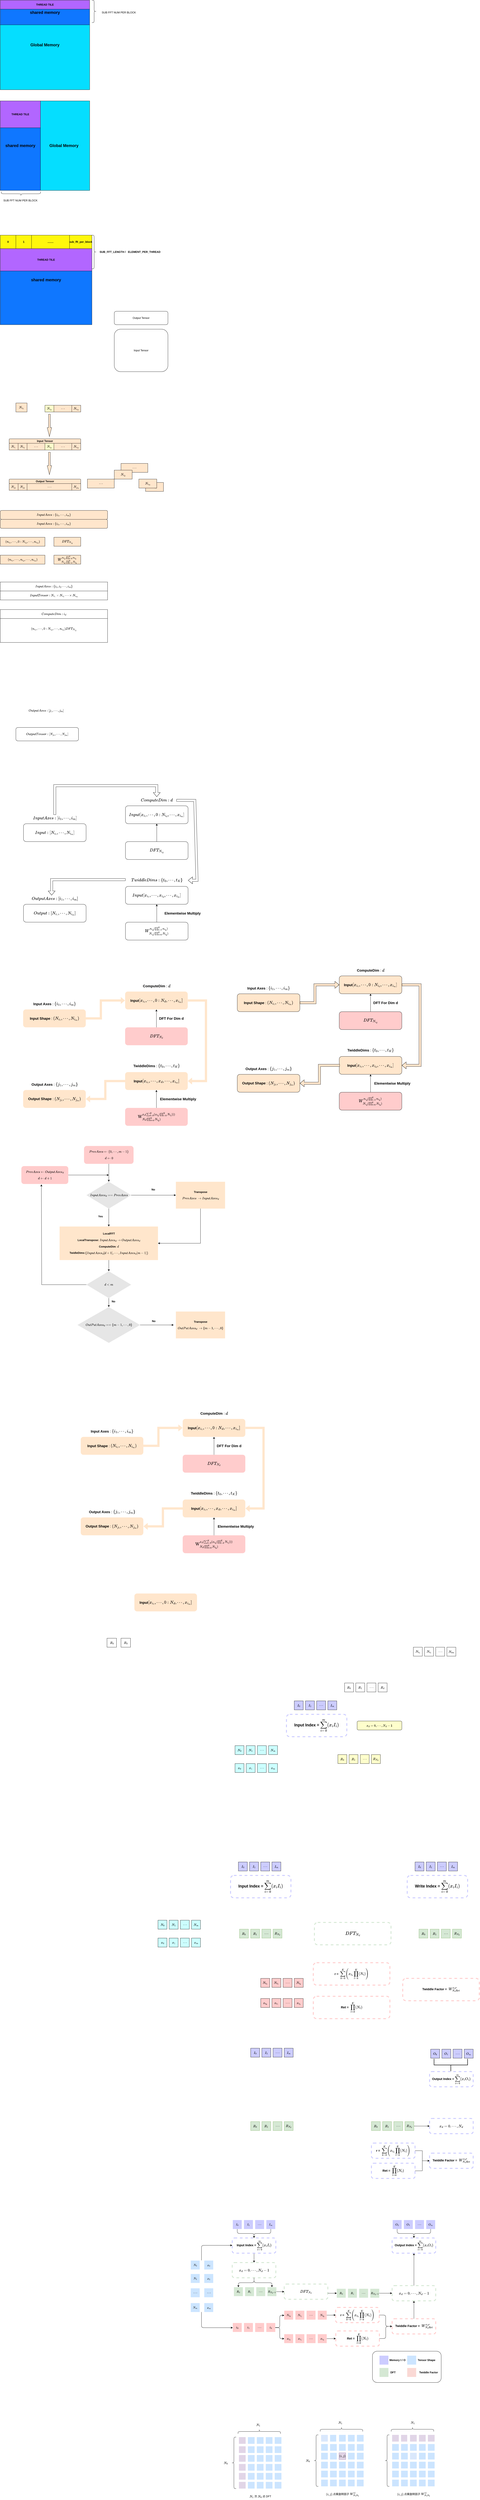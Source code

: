 <mxfile version="24.0.1" type="github">
  <diagram name="第 1 页" id="K-mWzO9lz2f0aNnxn6c4">
    <mxGraphModel dx="2074" dy="1098" grid="1" gridSize="10" guides="1" tooltips="1" connect="1" arrows="1" fold="1" page="1" pageScale="1" pageWidth="827" pageHeight="1169" math="1" shadow="0">
      <root>
        <mxCell id="0" />
        <mxCell id="1" parent="0" />
        <mxCell id="HwkrnpUNMTJZ5SgdM_mp-1" value="&lt;b&gt;&lt;font style=&quot;font-size: 18px;&quot;&gt;Global Memory&lt;/font&gt;&lt;/b&gt;" style="whiteSpace=wrap;html=1;aspect=fixed;fillColor=#05DEFF;" parent="1" vertex="1">
          <mxGeometry x="40" y="160" width="400" height="400" as="geometry" />
        </mxCell>
        <mxCell id="HwkrnpUNMTJZ5SgdM_mp-2" value="&lt;b&gt;&lt;font style=&quot;font-size: 18px;&quot;&gt;shared memory&lt;/font&gt;&lt;/b&gt;" style="rounded=0;whiteSpace=wrap;html=1;fillColor=#0F77FF;" parent="1" vertex="1">
          <mxGeometry x="40" y="160" width="400" height="110" as="geometry" />
        </mxCell>
        <mxCell id="HwkrnpUNMTJZ5SgdM_mp-3" value="&lt;b&gt;THREAD TILE&lt;/b&gt;" style="rounded=0;whiteSpace=wrap;html=1;fillColor=#B266FF;" parent="1" vertex="1">
          <mxGeometry x="40" y="160" width="400" height="40" as="geometry" />
        </mxCell>
        <mxCell id="HwkrnpUNMTJZ5SgdM_mp-4" value="&lt;b&gt;&lt;font style=&quot;font-size: 18px;&quot;&gt;&amp;nbsp; &amp;nbsp; &amp;nbsp; &amp;nbsp; &amp;nbsp; &amp;nbsp; &amp;nbsp; &amp;nbsp; &amp;nbsp; &amp;nbsp; &amp;nbsp; &amp;nbsp; &amp;nbsp; &amp;nbsp; &amp;nbsp; &amp;nbsp; &amp;nbsp; Global Memory&lt;/font&gt;&lt;/b&gt;" style="whiteSpace=wrap;html=1;aspect=fixed;fillColor=#05DEFF;" parent="1" vertex="1">
          <mxGeometry x="40" y="610" width="400" height="400" as="geometry" />
        </mxCell>
        <mxCell id="HwkrnpUNMTJZ5SgdM_mp-5" value="&lt;b&gt;&lt;font style=&quot;font-size: 18px;&quot;&gt;shared memory&lt;/font&gt;&lt;/b&gt;" style="rounded=0;whiteSpace=wrap;html=1;fillColor=#0F77FF;" parent="1" vertex="1">
          <mxGeometry x="40" y="610" width="180" height="400" as="geometry" />
        </mxCell>
        <mxCell id="HwkrnpUNMTJZ5SgdM_mp-6" value="&lt;b&gt;THREAD TILE&lt;/b&gt;" style="rounded=0;whiteSpace=wrap;html=1;fillColor=#B266FF;" parent="1" vertex="1">
          <mxGeometry x="40" y="610" width="180" height="120" as="geometry" />
        </mxCell>
        <mxCell id="HwkrnpUNMTJZ5SgdM_mp-7" value="&lt;b&gt;&lt;font style=&quot;font-size: 18px;&quot;&gt;shared memory&lt;/font&gt;&lt;/b&gt;" style="rounded=0;whiteSpace=wrap;html=1;fillColor=#0F77FF;" parent="1" vertex="1">
          <mxGeometry x="40" y="1210" width="410" height="400" as="geometry" />
        </mxCell>
        <mxCell id="HwkrnpUNMTJZ5SgdM_mp-8" value="&lt;b&gt;0&lt;/b&gt;" style="rounded=0;whiteSpace=wrap;html=1;fillColor=#FFF70D;" parent="1" vertex="1">
          <mxGeometry x="40" y="1210" width="70" height="60" as="geometry" />
        </mxCell>
        <mxCell id="HwkrnpUNMTJZ5SgdM_mp-9" value="&lt;b&gt;1&lt;/b&gt;" style="rounded=0;whiteSpace=wrap;html=1;fillColor=#FFF70D;" parent="1" vertex="1">
          <mxGeometry x="110" y="1210" width="70" height="60" as="geometry" />
        </mxCell>
        <mxCell id="HwkrnpUNMTJZ5SgdM_mp-10" value="&lt;b&gt;sub_fft_per_block&lt;/b&gt;" style="rounded=0;whiteSpace=wrap;html=1;fillColor=#FFF70D;" parent="1" vertex="1">
          <mxGeometry x="350" y="1210" width="100" height="60" as="geometry" />
        </mxCell>
        <mxCell id="HwkrnpUNMTJZ5SgdM_mp-11" value="&lt;b&gt;........&lt;/b&gt;" style="rounded=0;whiteSpace=wrap;html=1;fillColor=#FFF70D;" parent="1" vertex="1">
          <mxGeometry x="180" y="1210" width="170" height="60" as="geometry" />
        </mxCell>
        <mxCell id="HwkrnpUNMTJZ5SgdM_mp-12" value="&lt;b&gt;THREAD TILE&lt;/b&gt;" style="rounded=0;whiteSpace=wrap;html=1;fillColor=#B266FF;" parent="1" vertex="1">
          <mxGeometry x="40" y="1270" width="410" height="100" as="geometry" />
        </mxCell>
        <mxCell id="HwkrnpUNMTJZ5SgdM_mp-13" value="" style="shape=curlyBracket;whiteSpace=wrap;html=1;rounded=1;flipH=1;labelPosition=right;verticalLabelPosition=middle;align=left;verticalAlign=middle;" parent="1" vertex="1">
          <mxGeometry x="450" y="1210" width="20" height="150" as="geometry" />
        </mxCell>
        <mxCell id="HwkrnpUNMTJZ5SgdM_mp-14" value="&lt;b&gt;SUB_FFT_LENGTH /&amp;nbsp; &amp;nbsp;ELEMENT_PER_THREAD&lt;/b&gt;" style="text;html=1;align=center;verticalAlign=middle;resizable=0;points=[];autosize=1;strokeColor=none;fillColor=none;" parent="1" vertex="1">
          <mxGeometry x="470" y="1270" width="300" height="30" as="geometry" />
        </mxCell>
        <mxCell id="HwkrnpUNMTJZ5SgdM_mp-16" value="" style="shape=curlyBracket;whiteSpace=wrap;html=1;rounded=1;flipH=1;labelPosition=right;verticalLabelPosition=middle;align=left;verticalAlign=middle;rotation=90;" parent="1" vertex="1">
          <mxGeometry x="122.5" y="937.5" width="20" height="175" as="geometry" />
        </mxCell>
        <mxCell id="HwkrnpUNMTJZ5SgdM_mp-17" value="SUB FFT NUM PER BLOCK" style="text;html=1;align=center;verticalAlign=middle;resizable=0;points=[];autosize=1;strokeColor=none;fillColor=none;" parent="1" vertex="1">
          <mxGeometry x="40" y="1040" width="180" height="30" as="geometry" />
        </mxCell>
        <mxCell id="HwkrnpUNMTJZ5SgdM_mp-18" value="" style="shape=curlyBracket;whiteSpace=wrap;html=1;rounded=1;flipH=1;labelPosition=right;verticalLabelPosition=middle;align=left;verticalAlign=middle;rotation=0;" parent="1" vertex="1">
          <mxGeometry x="450" y="160" width="20" height="100" as="geometry" />
        </mxCell>
        <mxCell id="HwkrnpUNMTJZ5SgdM_mp-19" value="SUB FFT NUM PER BLOCK" style="text;html=1;align=center;verticalAlign=middle;resizable=0;points=[];autosize=1;strokeColor=none;fillColor=none;" parent="1" vertex="1">
          <mxGeometry x="480" y="200" width="180" height="30" as="geometry" />
        </mxCell>
        <mxCell id="22fLctp1MBqsBui4SRwQ-1" value="&lt;b&gt;$$Input Axes: \{i_1, \cdots, i_m\}$$&lt;/b&gt;" style="rounded=1;whiteSpace=wrap;html=1;fillColor=#FFE6CC;" parent="1" vertex="1">
          <mxGeometry x="40" y="2440" width="480" height="40" as="geometry" />
        </mxCell>
        <mxCell id="22fLctp1MBqsBui4SRwQ-2" value="Output Tensor" style="rounded=1;whiteSpace=wrap;html=1;" parent="1" vertex="1">
          <mxGeometry x="550" y="1550" width="240" height="60" as="geometry" />
        </mxCell>
        <mxCell id="22fLctp1MBqsBui4SRwQ-3" value="Input Tensor" style="rounded=1;whiteSpace=wrap;html=1;" parent="1" vertex="1">
          <mxGeometry x="550" y="1630" width="240" height="190" as="geometry" />
        </mxCell>
        <mxCell id="22fLctp1MBqsBui4SRwQ-4" value="$$N_{i_1}$$" style="rounded=0;whiteSpace=wrap;html=1;fillColor=#FFE6CC;" parent="1" vertex="1">
          <mxGeometry x="690" y="2315" width="80" height="40" as="geometry" />
        </mxCell>
        <mxCell id="22fLctp1MBqsBui4SRwQ-5" value="$$N_{i_2}$$" style="rounded=0;whiteSpace=wrap;html=1;fillColor=#FFE6CC;" parent="1" vertex="1">
          <mxGeometry x="110" y="1960" width="50" height="40" as="geometry" />
        </mxCell>
        <mxCell id="22fLctp1MBqsBui4SRwQ-6" value="$$\cdots$$" style="rounded=0;whiteSpace=wrap;html=1;fillColor=#FFE6CC;" parent="1" vertex="1">
          <mxGeometry x="580" y="2230" width="120" height="40" as="geometry" />
        </mxCell>
        <mxCell id="22fLctp1MBqsBui4SRwQ-7" value="$$N_{i_m}$$" style="rounded=0;whiteSpace=wrap;html=1;fillColor=#FFE6CC;" parent="1" vertex="1">
          <mxGeometry x="360" y="1970" width="40" height="30" as="geometry" />
        </mxCell>
        <mxCell id="22fLctp1MBqsBui4SRwQ-8" value="$$\cdots$$" style="rounded=0;whiteSpace=wrap;html=1;fillColor=#FFE6CC;" parent="1" vertex="1">
          <mxGeometry x="280" y="1970" width="80" height="30" as="geometry" />
        </mxCell>
        <mxCell id="22fLctp1MBqsBui4SRwQ-9" value="$$N_{i_d}$$" style="rounded=0;whiteSpace=wrap;html=1;fillColor=#FFFFCC;" parent="1" vertex="1">
          <mxGeometry x="240" y="1970" width="40" height="30" as="geometry" />
        </mxCell>
        <mxCell id="22fLctp1MBqsBui4SRwQ-11" value="" style="html=1;shadow=0;dashed=0;align=center;verticalAlign=middle;shape=mxgraph.arrows2.arrow;dy=0.6;dx=40;direction=south;notch=0;fillColor=#FFE6CC;" parent="1" vertex="1">
          <mxGeometry x="250" y="2010" width="20" height="100" as="geometry" />
        </mxCell>
        <mxCell id="axMmWZ9VxYA4Twj6XmbI-1" value="$$(n_{i_1}, \cdots, 0: N_{i_d}, \cdots, n_{i_m})$$" style="rounded=0;whiteSpace=wrap;html=1;fillColor=#FFE6CC;" parent="1" vertex="1">
          <mxGeometry x="40" y="2560" width="200" height="40" as="geometry" />
        </mxCell>
        <mxCell id="axMmWZ9VxYA4Twj6XmbI-2" value="$$DFT_{N_{i_d}}$$" style="rounded=0;whiteSpace=wrap;html=1;fillColor=#FFE6CC;" parent="1" vertex="1">
          <mxGeometry x="280" y="2560" width="120" height="40" as="geometry" />
        </mxCell>
        <mxCell id="axMmWZ9VxYA4Twj6XmbI-3" value="&lt;b&gt;Input Tensor&lt;/b&gt;" style="rounded=1;whiteSpace=wrap;html=1;fillColor=#FFE6CC;" parent="1" vertex="1">
          <mxGeometry x="80" y="2120" width="320" height="20" as="geometry" />
        </mxCell>
        <mxCell id="axMmWZ9VxYA4Twj6XmbI-4" value="$$N_{i_1}$$" style="rounded=0;whiteSpace=wrap;html=1;fillColor=#FFE6CC;" parent="1" vertex="1">
          <mxGeometry x="80" y="2140" width="40" height="30" as="geometry" />
        </mxCell>
        <mxCell id="axMmWZ9VxYA4Twj6XmbI-5" value="$$N_{i_2}$$" style="rounded=0;whiteSpace=wrap;html=1;fillColor=#FFE6CC;" parent="1" vertex="1">
          <mxGeometry x="120" y="2140" width="40" height="30" as="geometry" />
        </mxCell>
        <mxCell id="axMmWZ9VxYA4Twj6XmbI-6" value="$$\cdots$$" style="rounded=0;whiteSpace=wrap;html=1;fillColor=#FFE6CC;" parent="1" vertex="1">
          <mxGeometry x="160" y="2140" width="80" height="30" as="geometry" />
        </mxCell>
        <mxCell id="axMmWZ9VxYA4Twj6XmbI-7" value="$$N_{i_m}$$" style="rounded=0;whiteSpace=wrap;html=1;fillColor=#FFE6CC;" parent="1" vertex="1">
          <mxGeometry x="360" y="2140" width="40" height="30" as="geometry" />
        </mxCell>
        <mxCell id="axMmWZ9VxYA4Twj6XmbI-8" value="$$\cdots$$" style="rounded=0;whiteSpace=wrap;html=1;fillColor=#FFE6CC;" parent="1" vertex="1">
          <mxGeometry x="280" y="2140" width="80" height="30" as="geometry" />
        </mxCell>
        <mxCell id="axMmWZ9VxYA4Twj6XmbI-9" value="$$N_{i_d}$$" style="rounded=0;whiteSpace=wrap;html=1;fillColor=#FFFFCC;" parent="1" vertex="1">
          <mxGeometry x="240" y="2140" width="40" height="30" as="geometry" />
        </mxCell>
        <mxCell id="axMmWZ9VxYA4Twj6XmbI-17" value="" style="html=1;shadow=0;dashed=0;align=center;verticalAlign=middle;shape=mxgraph.arrows2.arrow;dy=0.6;dx=40;direction=south;notch=0;fillColor=#FFE6CC;" parent="1" vertex="1">
          <mxGeometry x="250" y="2180" width="20" height="100" as="geometry" />
        </mxCell>
        <mxCell id="axMmWZ9VxYA4Twj6XmbI-20" value="$$(n_{i_1}, \cdots, n_{i_d}, \cdots, n_{i_m})$$" style="rounded=0;whiteSpace=wrap;html=1;fillColor=#FFE6CC;" parent="1" vertex="1">
          <mxGeometry x="40" y="2640" width="200" height="40" as="geometry" />
        </mxCell>
        <mxCell id="axMmWZ9VxYA4Twj6XmbI-21" value="&lt;font style=&quot;font-size: 14px;&quot;&gt;$$W^{n_{i_d}.\prod^K_{k =0}n_{t_k}}_{N_{i_d}.\prod^K_{k =0}N_{t_k}}$$&lt;/font&gt;" style="rounded=0;whiteSpace=wrap;html=1;fillColor=#FFE6CC;" parent="1" vertex="1">
          <mxGeometry x="280" y="2640" width="120" height="40" as="geometry" />
        </mxCell>
        <mxCell id="axMmWZ9VxYA4Twj6XmbI-22" value="&lt;b&gt;Output Tensor&lt;/b&gt;" style="rounded=1;whiteSpace=wrap;html=1;fillColor=#FFE6CC;" parent="1" vertex="1">
          <mxGeometry x="80" y="2300" width="320" height="20" as="geometry" />
        </mxCell>
        <mxCell id="axMmWZ9VxYA4Twj6XmbI-23" value="$$N_{j_1}$$" style="rounded=0;whiteSpace=wrap;html=1;fillColor=#FFE6CC;" parent="1" vertex="1">
          <mxGeometry x="80" y="2320" width="40" height="30" as="geometry" />
        </mxCell>
        <mxCell id="axMmWZ9VxYA4Twj6XmbI-24" value="$$N_{j_2}$$" style="rounded=0;whiteSpace=wrap;html=1;fillColor=#FFE6CC;" parent="1" vertex="1">
          <mxGeometry x="120" y="2320" width="40" height="30" as="geometry" />
        </mxCell>
        <mxCell id="axMmWZ9VxYA4Twj6XmbI-25" value="$$\cdots$$" style="rounded=0;whiteSpace=wrap;html=1;fillColor=#FFE6CC;" parent="1" vertex="1">
          <mxGeometry x="160" y="2320" width="200" height="30" as="geometry" />
        </mxCell>
        <mxCell id="axMmWZ9VxYA4Twj6XmbI-26" value="$$N_{j_m}$$" style="rounded=0;whiteSpace=wrap;html=1;fillColor=#FFE6CC;" parent="1" vertex="1">
          <mxGeometry x="360" y="2320" width="40" height="30" as="geometry" />
        </mxCell>
        <mxCell id="axMmWZ9VxYA4Twj6XmbI-30" value="$$\cdots$$" style="rounded=0;whiteSpace=wrap;html=1;fillColor=#FFE6CC;" parent="1" vertex="1">
          <mxGeometry x="430" y="2300" width="120" height="40" as="geometry" />
        </mxCell>
        <mxCell id="axMmWZ9VxYA4Twj6XmbI-31" value="$$N_{i_d}$$" style="rounded=0;whiteSpace=wrap;html=1;fillColor=#FFE6CC;" parent="1" vertex="1">
          <mxGeometry x="550" y="2260" width="80" height="40" as="geometry" />
        </mxCell>
        <mxCell id="axMmWZ9VxYA4Twj6XmbI-32" value="$$N_{i_m}$$" style="rounded=0;whiteSpace=wrap;html=1;fillColor=#FFE6CC;" parent="1" vertex="1">
          <mxGeometry x="660" y="2300" width="80" height="40" as="geometry" />
        </mxCell>
        <mxCell id="axMmWZ9VxYA4Twj6XmbI-33" value="&lt;b&gt;$$Input Axes: \{i_1, \cdots, i_m\}$$&lt;/b&gt;" style="rounded=1;whiteSpace=wrap;html=1;fillColor=#FFE6CC;" parent="1" vertex="1">
          <mxGeometry x="40" y="2480" width="480" height="40" as="geometry" />
        </mxCell>
        <mxCell id="axMmWZ9VxYA4Twj6XmbI-34" value="&lt;b style=&quot;border-color: var(--border-color);&quot;&gt;$$Input Axes: \{i_1, i_2 \cdots, i_m\}$$&lt;/b&gt;" style="rounded=0;whiteSpace=wrap;html=1;" parent="1" vertex="1">
          <mxGeometry x="40" y="2760" width="480" height="40" as="geometry" />
        </mxCell>
        <mxCell id="axMmWZ9VxYA4Twj6XmbI-35" value="&lt;b style=&quot;border-color: var(--border-color);&quot;&gt;$$InputTensor&amp;nbsp; : N_{i_1} \times N_{i_2} \cdots \times N_{i_m}$$&lt;/b&gt;" style="rounded=0;whiteSpace=wrap;html=1;" parent="1" vertex="1">
          <mxGeometry x="40" y="2800" width="480" height="40" as="geometry" />
        </mxCell>
        <mxCell id="axMmWZ9VxYA4Twj6XmbI-38" value="$$Compute Dim : i_d$$" style="rounded=0;whiteSpace=wrap;html=1;" parent="1" vertex="1">
          <mxGeometry x="40" y="2883" width="480" height="40" as="geometry" />
        </mxCell>
        <mxCell id="axMmWZ9VxYA4Twj6XmbI-40" value="$$(n_{i_1}, \cdots, 0: N_{i_d}, \cdots, n_{i_m})&lt;br&gt;&lt;br&gt;DFT_{N_{i_d}}$$&lt;div&gt;&lt;br&gt;&lt;/div&gt;" style="rounded=0;whiteSpace=wrap;html=1;" parent="1" vertex="1">
          <mxGeometry x="40" y="2923" width="480" height="107" as="geometry" />
        </mxCell>
        <mxCell id="uWELUKOHYKi7P_99Erwt-29" style="edgeStyle=orthogonalEdgeStyle;rounded=0;orthogonalLoop=1;jettySize=auto;html=1;shape=flexArrow;" parent="1" source="uWELUKOHYKi7P_99Erwt-1" target="uWELUKOHYKi7P_99Erwt-4" edge="1">
          <mxGeometry relative="1" as="geometry">
            <Array as="points">
              <mxPoint x="284" y="3670" />
              <mxPoint x="740" y="3670" />
            </Array>
          </mxGeometry>
        </mxCell>
        <mxCell id="uWELUKOHYKi7P_99Erwt-1" value="&lt;font style=&quot;font-size: 16px;&quot;&gt;$$Input Axes: [i_1, \cdots, i_m]$$&lt;/font&gt;" style="text;html=1;align=center;verticalAlign=middle;resizable=0;points=[];autosize=1;strokeColor=none;fillColor=none;" parent="1" vertex="1">
          <mxGeometry x="154" y="3800" width="260" height="30" as="geometry" />
        </mxCell>
        <mxCell id="uWELUKOHYKi7P_99Erwt-3" value="&lt;font style=&quot;font-size: 16px;&quot;&gt;$$Input :[ N_{i_1}, \cdots, N_{i_m}] $$&lt;/font&gt;" style="rounded=1;whiteSpace=wrap;html=1;" parent="1" vertex="1">
          <mxGeometry x="144" y="3840" width="280" height="80" as="geometry" />
        </mxCell>
        <mxCell id="uWELUKOHYKi7P_99Erwt-4" value="&lt;font style=&quot;font-size: 16px;&quot;&gt;$$ComputeDim: d$$&lt;/font&gt;" style="text;html=1;align=center;verticalAlign=middle;resizable=0;points=[];autosize=1;strokeColor=none;fillColor=none;" parent="1" vertex="1">
          <mxGeometry x="655" y="3720" width="170" height="30" as="geometry" />
        </mxCell>
        <mxCell id="uWELUKOHYKi7P_99Erwt-5" value="&lt;font style=&quot;font-size: 16px;&quot;&gt;$$Input[x_{i_1}, \cdots, 0:N_{i_d}, \cdots, x_{i_m}]$$&lt;/font&gt;" style="rounded=1;whiteSpace=wrap;html=1;" parent="1" vertex="1">
          <mxGeometry x="600" y="3760" width="280" height="80" as="geometry" />
        </mxCell>
        <mxCell id="uWELUKOHYKi7P_99Erwt-7" value="" style="edgeStyle=orthogonalEdgeStyle;rounded=0;orthogonalLoop=1;jettySize=auto;html=1;" parent="1" source="uWELUKOHYKi7P_99Erwt-6" target="uWELUKOHYKi7P_99Erwt-5" edge="1">
          <mxGeometry relative="1" as="geometry" />
        </mxCell>
        <mxCell id="uWELUKOHYKi7P_99Erwt-6" value="&lt;font style=&quot;font-size: 16px;&quot;&gt;$$DFT_{N_{i_d}}$$&lt;/font&gt;" style="rounded=1;whiteSpace=wrap;html=1;" parent="1" vertex="1">
          <mxGeometry x="600" y="3920" width="280" height="80" as="geometry" />
        </mxCell>
        <mxCell id="uWELUKOHYKi7P_99Erwt-8" value="&lt;font style=&quot;font-size: 16px;&quot;&gt;$$TwiddleDims: \{t_0, \cdots, t_K\}$$&lt;/font&gt;" style="text;html=1;align=center;verticalAlign=middle;resizable=0;points=[];autosize=1;strokeColor=none;fillColor=none;" parent="1" vertex="1">
          <mxGeometry x="600" y="4077" width="280" height="30" as="geometry" />
        </mxCell>
        <mxCell id="uWELUKOHYKi7P_99Erwt-9" value="&lt;font style=&quot;font-size: 16px;&quot;&gt;$$Input[x_{i_1}, \cdots, x_{i_d}, \cdots, x_{i_m}]$$&lt;/font&gt;" style="rounded=1;whiteSpace=wrap;html=1;" parent="1" vertex="1">
          <mxGeometry x="600" y="4120" width="280" height="80" as="geometry" />
        </mxCell>
        <mxCell id="uWELUKOHYKi7P_99Erwt-23" value="" style="edgeStyle=orthogonalEdgeStyle;rounded=0;orthogonalLoop=1;jettySize=auto;html=1;" parent="1" source="uWELUKOHYKi7P_99Erwt-11" target="uWELUKOHYKi7P_99Erwt-9" edge="1">
          <mxGeometry relative="1" as="geometry" />
        </mxCell>
        <mxCell id="uWELUKOHYKi7P_99Erwt-11" value="&lt;font style=&quot;font-size: 16px;&quot;&gt;$$W^{n_{i_d}(\prod^K_{k =0}n_{t_k})}_{N_{i_d}(\prod^K_{k =0}N_{t_k})}$$&lt;/font&gt;" style="rounded=1;whiteSpace=wrap;html=1;" parent="1" vertex="1">
          <mxGeometry x="600" y="4280" width="280" height="80" as="geometry" />
        </mxCell>
        <mxCell id="uWELUKOHYKi7P_99Erwt-12" value="&lt;b&gt;&lt;font style=&quot;font-size: 16px;&quot;&gt;Elementwise Multiply&lt;/font&gt;&lt;/b&gt;" style="text;html=1;align=center;verticalAlign=middle;resizable=0;points=[];autosize=1;strokeColor=none;fillColor=none;" parent="1" vertex="1">
          <mxGeometry x="760" y="4225" width="190" height="30" as="geometry" />
        </mxCell>
        <mxCell id="uWELUKOHYKi7P_99Erwt-13" value="$$Output Axes: [j_1, \cdots, j_m]$$" style="text;html=1;align=center;verticalAlign=middle;resizable=0;points=[];autosize=1;strokeColor=none;fillColor=none;" parent="1" vertex="1">
          <mxGeometry x="140" y="3320" width="210" height="30" as="geometry" />
        </mxCell>
        <mxCell id="uWELUKOHYKi7P_99Erwt-14" value="$$Output Tensor:[ N_{j_1}, \cdots, N_{j_m}] $$" style="rounded=1;whiteSpace=wrap;html=1;" parent="1" vertex="1">
          <mxGeometry x="110" y="3410" width="280" height="60" as="geometry" />
        </mxCell>
        <mxCell id="uWELUKOHYKi7P_99Erwt-24" value="&lt;font style=&quot;font-size: 16px;&quot;&gt;$$Output Axes: [i_1, \cdots, i_m]$$&lt;/font&gt;" style="text;html=1;align=center;verticalAlign=middle;resizable=0;points=[];autosize=1;strokeColor=none;fillColor=none;" parent="1" vertex="1">
          <mxGeometry x="149" y="4160" width="270" height="30" as="geometry" />
        </mxCell>
        <mxCell id="uWELUKOHYKi7P_99Erwt-25" value="&lt;font style=&quot;font-size: 16px;&quot;&gt;$$Output :[ N_{i_1}, \cdots, N_{i_m}] $$&lt;/font&gt;" style="rounded=1;whiteSpace=wrap;html=1;" parent="1" vertex="1">
          <mxGeometry x="144" y="4200" width="280" height="80" as="geometry" />
        </mxCell>
        <mxCell id="uWELUKOHYKi7P_99Erwt-31" value="" style="endArrow=classic;html=1;rounded=0;exitX=1.019;exitY=0.517;exitDx=0;exitDy=0;exitPerimeter=0;entryX=1.001;entryY=0.537;entryDx=0;entryDy=0;entryPerimeter=0;shape=flexArrow;" parent="1" source="uWELUKOHYKi7P_99Erwt-4" target="uWELUKOHYKi7P_99Erwt-8" edge="1">
          <mxGeometry width="50" height="50" relative="1" as="geometry">
            <mxPoint x="980" y="3880" as="sourcePoint" />
            <mxPoint x="951" y="4240" as="targetPoint" />
            <Array as="points">
              <mxPoint x="910" y="3736" />
              <mxPoint x="920" y="4093" />
            </Array>
          </mxGeometry>
        </mxCell>
        <mxCell id="uWELUKOHYKi7P_99Erwt-33" value="" style="endArrow=classic;html=1;rounded=0;shape=flexArrow;" parent="1" edge="1">
          <mxGeometry width="50" height="50" relative="1" as="geometry">
            <mxPoint x="600" y="4090" as="sourcePoint" />
            <mxPoint x="270" y="4160" as="targetPoint" />
            <Array as="points">
              <mxPoint x="270" y="4090" />
            </Array>
          </mxGeometry>
        </mxCell>
        <mxCell id="uWELUKOHYKi7P_99Erwt-35" value="&lt;font style=&quot;font-size: 16px;&quot;&gt;&lt;b&gt;Input Axes&amp;nbsp;&lt;/b&gt;: ` \{i_1, \cdots, i_m\}`&lt;/font&gt;" style="text;html=1;align=center;verticalAlign=middle;resizable=0;points=[];autosize=1;strokeColor=none;fillColor=none;" parent="1" vertex="1">
          <mxGeometry x="152.5" y="4630" width="260" height="30" as="geometry" />
        </mxCell>
        <mxCell id="uWELUKOHYKi7P_99Erwt-36" value="&lt;font style=&quot;font-size: 16px;&quot;&gt;&lt;b&gt;Input&lt;/b&gt;&amp;nbsp;&lt;b&gt;Shape&amp;nbsp;&lt;/b&gt;: `(N_{i_1}, \cdots, N_{i_m}) `&lt;/font&gt;" style="rounded=1;whiteSpace=wrap;html=1;fillColor=#ffe6cc;strokeColor=none;" parent="1" vertex="1">
          <mxGeometry x="142.5" y="4670" width="280" height="80" as="geometry" />
        </mxCell>
        <mxCell id="uWELUKOHYKi7P_99Erwt-37" value="&lt;font style=&quot;font-size: 16px;&quot;&gt;&lt;b&gt;ComputeDim &lt;/b&gt;: `d`&lt;/font&gt;" style="text;html=1;align=center;verticalAlign=middle;resizable=0;points=[];autosize=1;strokeColor=none;fillColor=none;" parent="1" vertex="1">
          <mxGeometry x="658.5" y="4550" width="160" height="30" as="geometry" />
        </mxCell>
        <mxCell id="uWELUKOHYKi7P_99Erwt-38" value="&lt;font style=&quot;font-size: 16px;&quot;&gt;&lt;b&gt;Input&lt;/b&gt;`[x_{i_1}, \cdots, 0:N_{d}, \cdots, x_{i_m}]`&lt;/font&gt;" style="rounded=1;whiteSpace=wrap;html=1;fillColor=#FFE6CC;strokeColor=none;" parent="1" vertex="1">
          <mxGeometry x="598.5" y="4590" width="280" height="80" as="geometry" />
        </mxCell>
        <mxCell id="uWELUKOHYKi7P_99Erwt-39" value="" style="edgeStyle=orthogonalEdgeStyle;rounded=0;orthogonalLoop=1;jettySize=auto;html=1;" parent="1" source="uWELUKOHYKi7P_99Erwt-40" target="uWELUKOHYKi7P_99Erwt-38" edge="1">
          <mxGeometry relative="1" as="geometry" />
        </mxCell>
        <mxCell id="uWELUKOHYKi7P_99Erwt-40" value="&lt;font style=&quot;font-size: 16px;&quot;&gt;$$DFT_{N_{d}}$$&lt;/font&gt;" style="rounded=1;whiteSpace=wrap;html=1;fillColor=#FFCCCC;strokeColor=none;" parent="1" vertex="1">
          <mxGeometry x="598.5" y="4750" width="280" height="80" as="geometry" />
        </mxCell>
        <mxCell id="uWELUKOHYKi7P_99Erwt-41" value="&lt;font style=&quot;font-size: 16px;&quot;&gt;&lt;b&gt;TwiddleDims&lt;/b&gt; : ` \{t_0, \cdots, t_K\}`&lt;/font&gt;" style="text;html=1;align=center;verticalAlign=middle;resizable=0;points=[];autosize=1;strokeColor=none;fillColor=none;" parent="1" vertex="1">
          <mxGeometry x="598.5" y="4907" width="280" height="30" as="geometry" />
        </mxCell>
        <mxCell id="uWELUKOHYKi7P_99Erwt-42" value="&lt;font style=&quot;font-size: 16px;&quot;&gt;&lt;b&gt;Input&lt;/b&gt;`[x_{i_1}, \cdots, x_{d}, \cdots, x_{i_m}]`&lt;/font&gt;" style="rounded=1;whiteSpace=wrap;html=1;fillColor=#FFE6CC;strokeColor=none;" parent="1" vertex="1">
          <mxGeometry x="598.5" y="4950" width="280" height="80" as="geometry" />
        </mxCell>
        <mxCell id="uWELUKOHYKi7P_99Erwt-43" value="" style="edgeStyle=orthogonalEdgeStyle;rounded=0;orthogonalLoop=1;jettySize=auto;html=1;" parent="1" source="uWELUKOHYKi7P_99Erwt-44" target="uWELUKOHYKi7P_99Erwt-42" edge="1">
          <mxGeometry relative="1" as="geometry" />
        </mxCell>
        <mxCell id="uWELUKOHYKi7P_99Erwt-44" value="&lt;font style=&quot;font-size: 16px;&quot;&gt;$${\rm W}^{x_{d}(\sum_{k = 0}^K(x_{t_k}(\prod^K_{l = k}N_{t_l})))}_{N_{d}(\prod^K_{k =0}N_{t_k})}$$&lt;/font&gt;" style="rounded=1;whiteSpace=wrap;html=1;fillColor=#FFCCCC;strokeColor=none;" parent="1" vertex="1">
          <mxGeometry x="598.5" y="5110" width="280" height="80" as="geometry" />
        </mxCell>
        <mxCell id="uWELUKOHYKi7P_99Erwt-45" value="&lt;b&gt;&lt;font style=&quot;font-size: 16px;&quot;&gt;Elementwise Multiply&lt;/font&gt;&lt;/b&gt;" style="text;html=1;align=center;verticalAlign=middle;resizable=0;points=[];autosize=1;strokeColor=none;fillColor=none;" parent="1" vertex="1">
          <mxGeometry x="740" y="5055" width="190" height="30" as="geometry" />
        </mxCell>
        <mxCell id="uWELUKOHYKi7P_99Erwt-46" value="&lt;font style=&quot;font-size: 16px;&quot;&gt;&lt;b&gt;Output Axes&lt;/b&gt; : `\{j_1, \cdots, j_m\}`&lt;/font&gt;" style="text;html=1;align=center;verticalAlign=middle;resizable=0;points=[];autosize=1;strokeColor=none;fillColor=none;" parent="1" vertex="1">
          <mxGeometry x="147.5" y="4990" width="270" height="30" as="geometry" />
        </mxCell>
        <mxCell id="uWELUKOHYKi7P_99Erwt-47" value="&lt;font style=&quot;font-size: 16px;&quot;&gt;&lt;b&gt;Output Shape&amp;nbsp;&lt;/b&gt;: `(N_{j_1}, \cdots, N_{j_m})`&lt;/font&gt;" style="rounded=1;whiteSpace=wrap;html=1;fillColor=#FFE6CC;strokeColor=none;" parent="1" vertex="1">
          <mxGeometry x="142.5" y="5030" width="280" height="80" as="geometry" />
        </mxCell>
        <mxCell id="uWELUKOHYKi7P_99Erwt-50" value="" style="endArrow=classic;html=1;rounded=0;entryX=0;entryY=0.5;entryDx=0;entryDy=0;shape=flexArrow;fillColor=#FFE6CC;strokeColor=none;" parent="1" target="uWELUKOHYKi7P_99Erwt-38" edge="1">
          <mxGeometry width="50" height="50" relative="1" as="geometry">
            <mxPoint x="420" y="4710" as="sourcePoint" />
            <mxPoint x="472.5" y="4670" as="targetPoint" />
            <Array as="points">
              <mxPoint x="490" y="4710" />
              <mxPoint x="490" y="4630" />
            </Array>
          </mxGeometry>
        </mxCell>
        <mxCell id="uWELUKOHYKi7P_99Erwt-51" value="" style="endArrow=classic;html=1;rounded=0;exitX=1;exitY=0.5;exitDx=0;exitDy=0;entryX=1;entryY=0.5;entryDx=0;entryDy=0;shape=flexArrow;fillColor=#FFE6CC;strokeColor=none;" parent="1" source="uWELUKOHYKi7P_99Erwt-38" target="uWELUKOHYKi7P_99Erwt-42" edge="1">
          <mxGeometry width="50" height="50" relative="1" as="geometry">
            <mxPoint x="940" y="4640" as="sourcePoint" />
            <mxPoint x="990" y="4590" as="targetPoint" />
            <Array as="points">
              <mxPoint x="960" y="4630" />
              <mxPoint x="960" y="4990" />
            </Array>
          </mxGeometry>
        </mxCell>
        <mxCell id="uWELUKOHYKi7P_99Erwt-53" value="" style="endArrow=classic;html=1;rounded=0;entryX=1;entryY=0.5;entryDx=0;entryDy=0;shape=flexArrow;fillColor=#FFE6CC;strokeColor=none;" parent="1" target="uWELUKOHYKi7P_99Erwt-47" edge="1">
          <mxGeometry width="50" height="50" relative="1" as="geometry">
            <mxPoint x="600" y="4990" as="sourcePoint" />
            <mxPoint x="440" y="4700" as="targetPoint" />
            <Array as="points">
              <mxPoint x="510" y="4990" />
              <mxPoint x="510" y="5070" />
            </Array>
          </mxGeometry>
        </mxCell>
        <mxCell id="uWELUKOHYKi7P_99Erwt-54" value="&lt;span style=&quot;font-size: 16px;&quot;&gt;&lt;b&gt;DFT For Dim d&lt;/b&gt;&lt;/span&gt;" style="text;html=1;align=center;verticalAlign=middle;resizable=0;points=[];autosize=1;strokeColor=none;fillColor=none;" parent="1" vertex="1">
          <mxGeometry x="740" y="4695" width="130" height="30" as="geometry" />
        </mxCell>
        <mxCell id="057syfDnflp0r7ja1sME-46" value="" style="edgeStyle=orthogonalEdgeStyle;rounded=0;orthogonalLoop=1;jettySize=auto;html=1;" parent="1" source="057syfDnflp0r7ja1sME-1" target="057syfDnflp0r7ja1sME-39" edge="1">
          <mxGeometry relative="1" as="geometry" />
        </mxCell>
        <mxCell id="057syfDnflp0r7ja1sME-1" value="`PrevAxes \leftarrow \{0, \cdots, m - 1\}`&lt;br&gt;&lt;br&gt;`d \leftarrow 0 `" style="rounded=1;whiteSpace=wrap;html=1;fillColor=#FFCCCC;strokeColor=none;" parent="1" vertex="1">
          <mxGeometry x="414.75" y="5280" width="221.5" height="80" as="geometry" />
        </mxCell>
        <mxCell id="057syfDnflp0r7ja1sME-49" value="" style="edgeStyle=orthogonalEdgeStyle;rounded=0;orthogonalLoop=1;jettySize=auto;html=1;" parent="1" source="057syfDnflp0r7ja1sME-9" target="057syfDnflp0r7ja1sME-48" edge="1">
          <mxGeometry relative="1" as="geometry" />
        </mxCell>
        <mxCell id="057syfDnflp0r7ja1sME-9" value="&lt;b&gt;LocalFFT&lt;br&gt;&lt;/b&gt;&lt;br&gt;&lt;b&gt;LocalTranspose:&lt;/b&gt; `InputAxes_d \rightarrow&lt;br&gt;OutputAxes_d`&lt;br&gt;&lt;br&gt;&lt;b&gt;ComputeDim&lt;/b&gt;: `d`&lt;br&gt;&lt;br&gt;&lt;b&gt;TwidleDims:&lt;/b&gt;`\{InputAxes_d[d + 1], \cdots, InputAxes_d[m - 1]\}`" style="whiteSpace=wrap;html=1;fillColor=#FFE6CC;strokeColor=none;" parent="1" vertex="1">
          <mxGeometry x="305.5" y="5640" width="440" height="150" as="geometry" />
        </mxCell>
        <mxCell id="057syfDnflp0r7ja1sME-40" value="" style="edgeStyle=orthogonalEdgeStyle;rounded=0;orthogonalLoop=1;jettySize=auto;html=1;" parent="1" source="057syfDnflp0r7ja1sME-39" target="057syfDnflp0r7ja1sME-9" edge="1">
          <mxGeometry relative="1" as="geometry" />
        </mxCell>
        <mxCell id="057syfDnflp0r7ja1sME-39" value="&lt;font style=&quot;font-size: 12px;&quot;&gt;$$InputAxes_d == &lt;br&gt;PrevAxes$$&lt;/font&gt;" style="rhombus;whiteSpace=wrap;html=1;fillColor=#E6E6E6;strokeColor=none;" parent="1" vertex="1">
          <mxGeometry x="425.5" y="5440" width="200" height="120" as="geometry" />
        </mxCell>
        <mxCell id="057syfDnflp0r7ja1sME-41" value="&lt;span style=&quot;border-color: var(--border-color);&quot;&gt;&lt;b&gt;Transpose&lt;br&gt;&lt;br&gt;&lt;/b&gt;&lt;/span&gt;&amp;nbsp;`PrevAxes&lt;br&gt;&amp;nbsp;\rightarrow InputAxes_d&lt;br&gt;&amp;nbsp;`" style="whiteSpace=wrap;html=1;fillColor=#FFE6CC;strokeColor=none;" parent="1" vertex="1">
          <mxGeometry x="825.5" y="5440" width="220" height="120" as="geometry" />
        </mxCell>
        <mxCell id="057syfDnflp0r7ja1sME-42" value="" style="endArrow=classic;html=1;rounded=0;exitX=1;exitY=0.5;exitDx=0;exitDy=0;" parent="1" source="057syfDnflp0r7ja1sME-39" target="057syfDnflp0r7ja1sME-41" edge="1">
          <mxGeometry width="50" height="50" relative="1" as="geometry">
            <mxPoint x="855.5" y="5440" as="sourcePoint" />
            <mxPoint x="905.5" y="5390" as="targetPoint" />
          </mxGeometry>
        </mxCell>
        <mxCell id="057syfDnflp0r7ja1sME-43" value="" style="endArrow=classic;html=1;rounded=0;exitX=0.5;exitY=1;exitDx=0;exitDy=0;entryX=1;entryY=0.5;entryDx=0;entryDy=0;" parent="1" source="057syfDnflp0r7ja1sME-41" target="057syfDnflp0r7ja1sME-9" edge="1">
          <mxGeometry width="50" height="50" relative="1" as="geometry">
            <mxPoint x="855.5" y="5440" as="sourcePoint" />
            <mxPoint x="905.5" y="5390" as="targetPoint" />
            <Array as="points">
              <mxPoint x="935.5" y="5715" />
            </Array>
          </mxGeometry>
        </mxCell>
        <mxCell id="057syfDnflp0r7ja1sME-44" value="&lt;b&gt;No&lt;/b&gt;" style="text;html=1;align=center;verticalAlign=middle;resizable=0;points=[];autosize=1;strokeColor=none;fillColor=none;" parent="1" vertex="1">
          <mxGeometry x="704" y="5460" width="40" height="30" as="geometry" />
        </mxCell>
        <mxCell id="057syfDnflp0r7ja1sME-45" value="&lt;b&gt;Yes&lt;/b&gt;" style="text;html=1;align=center;verticalAlign=middle;resizable=0;points=[];autosize=1;strokeColor=none;fillColor=none;" parent="1" vertex="1">
          <mxGeometry x="468" y="5580" width="40" height="30" as="geometry" />
        </mxCell>
        <mxCell id="057syfDnflp0r7ja1sME-59" value="" style="edgeStyle=orthogonalEdgeStyle;rounded=0;orthogonalLoop=1;jettySize=auto;html=1;" parent="1" source="057syfDnflp0r7ja1sME-48" target="057syfDnflp0r7ja1sME-58" edge="1">
          <mxGeometry relative="1" as="geometry" />
        </mxCell>
        <mxCell id="057syfDnflp0r7ja1sME-48" value="&lt;font style=&quot;font-size: 12px;&quot;&gt;$$d &amp;lt; m$$&lt;/font&gt;" style="rhombus;whiteSpace=wrap;html=1;fillColor=#E6E6E6;strokeColor=none;" parent="1" vertex="1">
          <mxGeometry x="425.5" y="5840" width="200" height="120" as="geometry" />
        </mxCell>
        <mxCell id="057syfDnflp0r7ja1sME-50" value="`PrevAxes \leftarrow OutputAxes_d`&lt;br&gt;&lt;br&gt;`d \leftarrow d + 1`" style="rounded=1;whiteSpace=wrap;html=1;fillColor=#FFCCCC;strokeColor=none;" parent="1" vertex="1">
          <mxGeometry x="134.5" y="5370" width="210" height="80" as="geometry" />
        </mxCell>
        <mxCell id="057syfDnflp0r7ja1sME-53" value="" style="endArrow=classic;html=1;rounded=0;exitX=1;exitY=0.5;exitDx=0;exitDy=0;" parent="1" source="057syfDnflp0r7ja1sME-50" edge="1">
          <mxGeometry width="50" height="50" relative="1" as="geometry">
            <mxPoint x="855.5" y="5430" as="sourcePoint" />
            <mxPoint x="525.5" y="5410" as="targetPoint" />
          </mxGeometry>
        </mxCell>
        <mxCell id="057syfDnflp0r7ja1sME-54" value="" style="endArrow=classic;html=1;rounded=0;exitX=0;exitY=0.5;exitDx=0;exitDy=0;entryX=0.426;entryY=1.024;entryDx=0;entryDy=0;entryPerimeter=0;" parent="1" source="057syfDnflp0r7ja1sME-48" target="057syfDnflp0r7ja1sME-50" edge="1">
          <mxGeometry width="50" height="50" relative="1" as="geometry">
            <mxPoint x="855.5" y="5610" as="sourcePoint" />
            <mxPoint x="905.5" y="5560" as="targetPoint" />
            <Array as="points">
              <mxPoint x="225.5" y="5900" />
            </Array>
          </mxGeometry>
        </mxCell>
        <mxCell id="057syfDnflp0r7ja1sME-55" value="&lt;span style=&quot;border-color: var(--border-color);&quot;&gt;&lt;b&gt;Transpose&lt;br&gt;&lt;br&gt;&lt;/b&gt;&lt;/span&gt;&amp;nbsp;`OutPutAxes_d&lt;br&gt;&amp;nbsp;\rightarrow \{m - 1, \cdots, 0\}&lt;br&gt;&amp;nbsp;`" style="whiteSpace=wrap;html=1;fillColor=#FFE6CC;strokeColor=none;" parent="1" vertex="1">
          <mxGeometry x="825.5" y="6020" width="220" height="120" as="geometry" />
        </mxCell>
        <mxCell id="057syfDnflp0r7ja1sME-57" value="&lt;b&gt;No&lt;/b&gt;" style="text;html=1;align=center;verticalAlign=middle;resizable=0;points=[];autosize=1;strokeColor=none;fillColor=none;" parent="1" vertex="1">
          <mxGeometry x="525.5" y="5960" width="40" height="30" as="geometry" />
        </mxCell>
        <mxCell id="057syfDnflp0r7ja1sME-58" value="&lt;font style=&quot;font-size: 12px;&quot;&gt;$$OutPutAxes_d ==\{m - 1, \cdots, 0\}&lt;br&gt;$$&lt;/font&gt;" style="rhombus;whiteSpace=wrap;html=1;fillColor=#E6E6E6;strokeColor=none;" parent="1" vertex="1">
          <mxGeometry x="385.5" y="6000" width="280" height="160" as="geometry" />
        </mxCell>
        <mxCell id="057syfDnflp0r7ja1sME-60" value="" style="endArrow=classic;html=1;rounded=0;exitX=1;exitY=0.5;exitDx=0;exitDy=0;" parent="1" source="057syfDnflp0r7ja1sME-58" edge="1">
          <mxGeometry width="50" height="50" relative="1" as="geometry">
            <mxPoint x="855.5" y="5880" as="sourcePoint" />
            <mxPoint x="815.5" y="6080" as="targetPoint" />
          </mxGeometry>
        </mxCell>
        <mxCell id="057syfDnflp0r7ja1sME-61" value="&lt;b&gt;No&lt;/b&gt;" style="text;html=1;align=center;verticalAlign=middle;resizable=0;points=[];autosize=1;strokeColor=none;fillColor=none;" parent="1" vertex="1">
          <mxGeometry x="705.5" y="6048" width="40" height="30" as="geometry" />
        </mxCell>
        <mxCell id="2Tt6R0byPhiIPcg7OZlr-1" value="&lt;font style=&quot;font-size: 16px;&quot;&gt;&lt;b&gt;Input Axes&amp;nbsp;&lt;/b&gt;: ` \{i_1, \cdots, i_m\}`&lt;/font&gt;" style="text;html=1;align=center;verticalAlign=middle;resizable=0;points=[];autosize=1;strokeColor=none;fillColor=none;" parent="1" vertex="1">
          <mxGeometry x="1110" y="4560" width="260" height="30" as="geometry" />
        </mxCell>
        <mxCell id="2Tt6R0byPhiIPcg7OZlr-2" value="&lt;font style=&quot;font-size: 16px;&quot;&gt;&lt;b&gt;Input&lt;/b&gt;&amp;nbsp;&lt;b&gt;Shape&amp;nbsp;&lt;/b&gt;: `(N_{i_1}, \cdots, N_{i_m}) `&lt;/font&gt;" style="rounded=1;whiteSpace=wrap;html=1;fillColor=#ffe6cc;strokeColor=default;fillStyle=solid;gradientColor=none;glass=0;shadow=0;" parent="1" vertex="1">
          <mxGeometry x="1100" y="4600" width="280" height="80" as="geometry" />
        </mxCell>
        <mxCell id="2Tt6R0byPhiIPcg7OZlr-3" value="&lt;font style=&quot;font-size: 16px;&quot;&gt;&lt;b&gt;Input&lt;/b&gt;`[x_{i_1}, \cdots, 0:N_{i_d}, \cdots, x_{i_m}]`&lt;/font&gt;" style="rounded=1;whiteSpace=wrap;html=1;fillColor=#FFE6CC;strokeColor=default;" parent="1" vertex="1">
          <mxGeometry x="1556" y="4520" width="280" height="80" as="geometry" />
        </mxCell>
        <mxCell id="2Tt6R0byPhiIPcg7OZlr-4" value="" style="edgeStyle=orthogonalEdgeStyle;rounded=0;orthogonalLoop=1;jettySize=auto;html=1;" parent="1" source="2Tt6R0byPhiIPcg7OZlr-5" target="2Tt6R0byPhiIPcg7OZlr-3" edge="1">
          <mxGeometry relative="1" as="geometry" />
        </mxCell>
        <mxCell id="2Tt6R0byPhiIPcg7OZlr-5" value="&lt;font style=&quot;font-size: 16px;&quot;&gt;$$DFT_{N_{i_d}}$$&lt;/font&gt;" style="rounded=1;whiteSpace=wrap;html=1;fillColor=#FFCCCC;strokeColor=default;" parent="1" vertex="1">
          <mxGeometry x="1556" y="4680" width="280" height="80" as="geometry" />
        </mxCell>
        <mxCell id="2Tt6R0byPhiIPcg7OZlr-6" value="&lt;font style=&quot;font-size: 16px;&quot;&gt;&lt;b&gt;TwiddleDims&lt;/b&gt; : ` \{t_0, \cdots, t_K\}`&lt;/font&gt;" style="text;html=1;align=center;verticalAlign=middle;resizable=0;points=[];autosize=1;strokeColor=none;fillColor=none;" parent="1" vertex="1">
          <mxGeometry x="1556" y="4837" width="280" height="30" as="geometry" />
        </mxCell>
        <mxCell id="2Tt6R0byPhiIPcg7OZlr-7" value="&lt;font style=&quot;font-size: 16px;&quot;&gt;&lt;b&gt;Input&lt;/b&gt;`[x_{i_1}, \cdots, x_{i_d}, \cdots, x_{i_m}]`&lt;/font&gt;" style="rounded=1;whiteSpace=wrap;html=1;fillColor=#FFE6CC;strokeColor=default;" parent="1" vertex="1">
          <mxGeometry x="1556" y="4880" width="280" height="80" as="geometry" />
        </mxCell>
        <mxCell id="2Tt6R0byPhiIPcg7OZlr-8" value="" style="edgeStyle=orthogonalEdgeStyle;rounded=0;orthogonalLoop=1;jettySize=auto;html=1;" parent="1" source="2Tt6R0byPhiIPcg7OZlr-9" target="2Tt6R0byPhiIPcg7OZlr-7" edge="1">
          <mxGeometry relative="1" as="geometry" />
        </mxCell>
        <mxCell id="2Tt6R0byPhiIPcg7OZlr-9" value="&lt;font style=&quot;font-size: 16px;&quot;&gt;$$W^{n_{i_d}(\prod^K_{k =0}n_{t_k})}_{N_{i_d}(\prod^K_{k =0}N_{t_k})}$$&lt;/font&gt;" style="rounded=1;whiteSpace=wrap;html=1;fillColor=#FFCCCC;strokeColor=default;" parent="1" vertex="1">
          <mxGeometry x="1556" y="5040" width="280" height="80" as="geometry" />
        </mxCell>
        <mxCell id="2Tt6R0byPhiIPcg7OZlr-10" value="&lt;b&gt;&lt;font style=&quot;font-size: 16px;&quot;&gt;Elementwise Multiply&lt;/font&gt;&lt;/b&gt;" style="text;html=1;align=center;verticalAlign=middle;resizable=0;points=[];autosize=1;strokeColor=none;fillColor=none;" parent="1" vertex="1">
          <mxGeometry x="1697.5" y="4985" width="190" height="30" as="geometry" />
        </mxCell>
        <mxCell id="2Tt6R0byPhiIPcg7OZlr-11" value="&lt;font style=&quot;font-size: 16px;&quot;&gt;&lt;b&gt;Output Axes&lt;/b&gt; : `\{j_1, \cdots, j_m\}`&lt;/font&gt;" style="text;html=1;align=center;verticalAlign=middle;resizable=0;points=[];autosize=1;strokeColor=none;fillColor=none;" parent="1" vertex="1">
          <mxGeometry x="1105" y="4920" width="270" height="30" as="geometry" />
        </mxCell>
        <mxCell id="2Tt6R0byPhiIPcg7OZlr-12" value="&lt;font style=&quot;font-size: 16px;&quot;&gt;&lt;b&gt;Output Shape&amp;nbsp;&lt;/b&gt;: `(N_{j_1}, \cdots, N_{j_m})`&lt;/font&gt;" style="rounded=1;whiteSpace=wrap;html=1;fillColor=#FFE6CC;strokeColor=default;" parent="1" vertex="1">
          <mxGeometry x="1100" y="4960" width="280" height="80" as="geometry" />
        </mxCell>
        <mxCell id="2Tt6R0byPhiIPcg7OZlr-13" value="" style="endArrow=classic;html=1;rounded=0;entryX=0;entryY=0.5;entryDx=0;entryDy=0;shape=flexArrow;fillColor=#FFE6CC;strokeColor=default;" parent="1" target="2Tt6R0byPhiIPcg7OZlr-3" edge="1">
          <mxGeometry width="50" height="50" relative="1" as="geometry">
            <mxPoint x="1380" y="4640" as="sourcePoint" />
            <mxPoint x="1430" y="4600" as="targetPoint" />
            <Array as="points">
              <mxPoint x="1447.5" y="4640" />
              <mxPoint x="1447.5" y="4560" />
            </Array>
          </mxGeometry>
        </mxCell>
        <mxCell id="2Tt6R0byPhiIPcg7OZlr-14" value="" style="endArrow=classic;html=1;rounded=0;exitX=1;exitY=0.5;exitDx=0;exitDy=0;entryX=1;entryY=0.5;entryDx=0;entryDy=0;shape=flexArrow;fillColor=#FFE6CC;strokeColor=default;" parent="1" source="2Tt6R0byPhiIPcg7OZlr-3" target="2Tt6R0byPhiIPcg7OZlr-7" edge="1">
          <mxGeometry width="50" height="50" relative="1" as="geometry">
            <mxPoint x="1897.5" y="4570" as="sourcePoint" />
            <mxPoint x="1947.5" y="4520" as="targetPoint" />
            <Array as="points">
              <mxPoint x="1917.5" y="4560" />
              <mxPoint x="1917.5" y="4920" />
            </Array>
          </mxGeometry>
        </mxCell>
        <mxCell id="2Tt6R0byPhiIPcg7OZlr-15" value="" style="endArrow=classic;html=1;rounded=0;entryX=1;entryY=0.5;entryDx=0;entryDy=0;shape=flexArrow;fillColor=#FFE6CC;strokeColor=default;" parent="1" target="2Tt6R0byPhiIPcg7OZlr-12" edge="1">
          <mxGeometry width="50" height="50" relative="1" as="geometry">
            <mxPoint x="1558" y="4920" as="sourcePoint" />
            <mxPoint x="1397.5" y="4630" as="targetPoint" />
            <Array as="points">
              <mxPoint x="1467.5" y="4920" />
              <mxPoint x="1467.5" y="5000" />
            </Array>
          </mxGeometry>
        </mxCell>
        <mxCell id="2Tt6R0byPhiIPcg7OZlr-16" value="&lt;span style=&quot;font-size: 16px;&quot;&gt;&lt;b&gt;DFT For Dim d&lt;/b&gt;&lt;/span&gt;" style="text;html=1;align=center;verticalAlign=middle;resizable=0;points=[];autosize=1;strokeColor=none;fillColor=none;" parent="1" vertex="1">
          <mxGeometry x="1697.5" y="4625" width="130" height="30" as="geometry" />
        </mxCell>
        <mxCell id="2Tt6R0byPhiIPcg7OZlr-17" value="&lt;font style=&quot;font-size: 16px;&quot;&gt;&lt;b&gt;ComputeDim &lt;/b&gt;: `d`&lt;/font&gt;" style="text;html=1;align=center;verticalAlign=middle;resizable=0;points=[];autosize=1;strokeColor=none;fillColor=none;" parent="1" vertex="1">
          <mxGeometry x="1616" y="4480" width="160" height="30" as="geometry" />
        </mxCell>
        <mxCell id="zYBXSo1-VgApD5EOR1eL-18" value="&lt;font style=&quot;font-size: 16px;&quot;&gt;&lt;b&gt;Input Axes&amp;nbsp;&lt;/b&gt;: ` \{i_1, \cdots, i_m\}`&lt;/font&gt;" style="text;html=1;align=center;verticalAlign=middle;resizable=0;points=[];autosize=1;strokeColor=none;fillColor=none;" parent="1" vertex="1">
          <mxGeometry x="410" y="6540" width="260" height="30" as="geometry" />
        </mxCell>
        <mxCell id="zYBXSo1-VgApD5EOR1eL-19" value="&lt;font style=&quot;font-size: 16px;&quot;&gt;&lt;b&gt;Input&lt;/b&gt;&amp;nbsp;&lt;b&gt;Shape&amp;nbsp;&lt;/b&gt;: `(N_{i_1}, \cdots, N_{i_m}) `&lt;/font&gt;" style="rounded=1;whiteSpace=wrap;html=1;fillColor=#ffe6cc;strokeColor=none;" parent="1" vertex="1">
          <mxGeometry x="400" y="6580" width="280" height="80" as="geometry" />
        </mxCell>
        <mxCell id="zYBXSo1-VgApD5EOR1eL-20" value="&lt;font style=&quot;font-size: 16px;&quot;&gt;&lt;b&gt;ComputeDim &lt;/b&gt;: `d`&lt;/font&gt;" style="text;html=1;align=center;verticalAlign=middle;resizable=0;points=[];autosize=1;strokeColor=none;fillColor=none;" parent="1" vertex="1">
          <mxGeometry x="916" y="6460" width="160" height="30" as="geometry" />
        </mxCell>
        <mxCell id="zYBXSo1-VgApD5EOR1eL-21" value="&lt;font style=&quot;font-size: 16px;&quot;&gt;&lt;b&gt;Input&lt;/b&gt;`[x_{i_1}, \cdots, 0:N_{d}, \cdots, x_{i_m}]`&lt;/font&gt;" style="rounded=1;whiteSpace=wrap;html=1;fillColor=#FFE6CC;strokeColor=none;" parent="1" vertex="1">
          <mxGeometry x="856" y="6500" width="280" height="80" as="geometry" />
        </mxCell>
        <mxCell id="zYBXSo1-VgApD5EOR1eL-22" value="" style="edgeStyle=orthogonalEdgeStyle;rounded=0;orthogonalLoop=1;jettySize=auto;html=1;" parent="1" source="zYBXSo1-VgApD5EOR1eL-23" target="zYBXSo1-VgApD5EOR1eL-21" edge="1">
          <mxGeometry relative="1" as="geometry" />
        </mxCell>
        <mxCell id="zYBXSo1-VgApD5EOR1eL-23" value="&lt;font style=&quot;font-size: 16px;&quot;&gt;$$DFT_{N_{d}}$$&lt;/font&gt;" style="rounded=1;whiteSpace=wrap;html=1;fillColor=#FFCCCC;strokeColor=none;" parent="1" vertex="1">
          <mxGeometry x="856" y="6660" width="280" height="80" as="geometry" />
        </mxCell>
        <mxCell id="zYBXSo1-VgApD5EOR1eL-24" value="&lt;font style=&quot;font-size: 16px;&quot;&gt;&lt;b&gt;TwiddleDims&lt;/b&gt; : ` \{t_0, \cdots, t_K\}`&lt;/font&gt;" style="text;html=1;align=center;verticalAlign=middle;resizable=0;points=[];autosize=1;strokeColor=none;fillColor=none;" parent="1" vertex="1">
          <mxGeometry x="856" y="6817" width="280" height="30" as="geometry" />
        </mxCell>
        <mxCell id="zYBXSo1-VgApD5EOR1eL-25" value="&lt;font style=&quot;font-size: 16px;&quot;&gt;&lt;b&gt;Input&lt;/b&gt;`[x_{i_1}, \cdots, x_{d}, \cdots, x_{i_m}]`&lt;/font&gt;" style="rounded=1;whiteSpace=wrap;html=1;fillColor=#FFE6CC;strokeColor=none;" parent="1" vertex="1">
          <mxGeometry x="856" y="6860" width="280" height="80" as="geometry" />
        </mxCell>
        <mxCell id="zYBXSo1-VgApD5EOR1eL-26" value="" style="edgeStyle=orthogonalEdgeStyle;rounded=0;orthogonalLoop=1;jettySize=auto;html=1;" parent="1" source="zYBXSo1-VgApD5EOR1eL-27" target="zYBXSo1-VgApD5EOR1eL-25" edge="1">
          <mxGeometry relative="1" as="geometry" />
        </mxCell>
        <mxCell id="zYBXSo1-VgApD5EOR1eL-27" value="&lt;font style=&quot;font-size: 16px;&quot;&gt;$${\rm W}^{x_{d}(\sum_{k = 0}^K(x_{t_k}(\prod^K_{l = k}N_{t_l})))}_{N_{d}(\prod^K_{k =0}N_{t_k})}$$&lt;/font&gt;" style="rounded=1;whiteSpace=wrap;html=1;fillColor=#FFCCCC;strokeColor=none;" parent="1" vertex="1">
          <mxGeometry x="856" y="7020" width="280" height="80" as="geometry" />
        </mxCell>
        <mxCell id="zYBXSo1-VgApD5EOR1eL-28" value="&lt;b&gt;&lt;font style=&quot;font-size: 16px;&quot;&gt;Elementwise Multiply&lt;/font&gt;&lt;/b&gt;" style="text;html=1;align=center;verticalAlign=middle;resizable=0;points=[];autosize=1;strokeColor=none;fillColor=none;" parent="1" vertex="1">
          <mxGeometry x="997.5" y="6965" width="190" height="30" as="geometry" />
        </mxCell>
        <mxCell id="zYBXSo1-VgApD5EOR1eL-29" value="&lt;font style=&quot;font-size: 16px;&quot;&gt;&lt;b&gt;Output Axes&lt;/b&gt; : `\{j_1, \cdots, j_m\}`&lt;/font&gt;" style="text;html=1;align=center;verticalAlign=middle;resizable=0;points=[];autosize=1;strokeColor=none;fillColor=none;" parent="1" vertex="1">
          <mxGeometry x="405" y="6900" width="270" height="30" as="geometry" />
        </mxCell>
        <mxCell id="zYBXSo1-VgApD5EOR1eL-30" value="&lt;font style=&quot;font-size: 16px;&quot;&gt;&lt;b&gt;Output Shape&amp;nbsp;&lt;/b&gt;: `(N_{j_1}, \cdots, N_{j_m})`&lt;/font&gt;" style="rounded=1;whiteSpace=wrap;html=1;fillColor=#FFE6CC;strokeColor=none;" parent="1" vertex="1">
          <mxGeometry x="400" y="6940" width="280" height="80" as="geometry" />
        </mxCell>
        <mxCell id="zYBXSo1-VgApD5EOR1eL-31" value="" style="endArrow=classic;html=1;rounded=0;entryX=0;entryY=0.5;entryDx=0;entryDy=0;shape=flexArrow;fillColor=#FFE6CC;strokeColor=none;" parent="1" target="zYBXSo1-VgApD5EOR1eL-21" edge="1">
          <mxGeometry width="50" height="50" relative="1" as="geometry">
            <mxPoint x="677.5" y="6620" as="sourcePoint" />
            <mxPoint x="730" y="6580" as="targetPoint" />
            <Array as="points">
              <mxPoint x="747.5" y="6620" />
              <mxPoint x="747.5" y="6540" />
            </Array>
          </mxGeometry>
        </mxCell>
        <mxCell id="zYBXSo1-VgApD5EOR1eL-32" value="" style="endArrow=classic;html=1;rounded=0;exitX=1;exitY=0.5;exitDx=0;exitDy=0;entryX=1;entryY=0.5;entryDx=0;entryDy=0;shape=flexArrow;fillColor=#FFE6CC;strokeColor=none;" parent="1" source="zYBXSo1-VgApD5EOR1eL-21" target="zYBXSo1-VgApD5EOR1eL-25" edge="1">
          <mxGeometry width="50" height="50" relative="1" as="geometry">
            <mxPoint x="1197.5" y="6550" as="sourcePoint" />
            <mxPoint x="1247.5" y="6500" as="targetPoint" />
            <Array as="points">
              <mxPoint x="1217.5" y="6540" />
              <mxPoint x="1217.5" y="6900" />
            </Array>
          </mxGeometry>
        </mxCell>
        <mxCell id="zYBXSo1-VgApD5EOR1eL-33" value="" style="endArrow=classic;html=1;rounded=0;entryX=1;entryY=0.5;entryDx=0;entryDy=0;shape=flexArrow;fillColor=#FFE6CC;strokeColor=none;" parent="1" target="zYBXSo1-VgApD5EOR1eL-30" edge="1">
          <mxGeometry width="50" height="50" relative="1" as="geometry">
            <mxPoint x="857.5" y="6900" as="sourcePoint" />
            <mxPoint x="697.5" y="6610" as="targetPoint" />
            <Array as="points">
              <mxPoint x="767.5" y="6900" />
              <mxPoint x="767.5" y="6980" />
            </Array>
          </mxGeometry>
        </mxCell>
        <mxCell id="zYBXSo1-VgApD5EOR1eL-34" value="&lt;span style=&quot;font-size: 16px;&quot;&gt;&lt;b&gt;DFT For Dim d&lt;/b&gt;&lt;/span&gt;" style="text;html=1;align=center;verticalAlign=middle;resizable=0;points=[];autosize=1;strokeColor=none;fillColor=none;" parent="1" vertex="1">
          <mxGeometry x="997.5" y="6605" width="130" height="30" as="geometry" />
        </mxCell>
        <mxCell id="zYBXSo1-VgApD5EOR1eL-36" value="&lt;font style=&quot;font-size: 16px;&quot;&gt;&lt;b&gt;Input&lt;/b&gt;`[x_{i_1}, \cdots, 0:N_{d}, \cdots, x_{i_m}]`&lt;/font&gt;" style="rounded=1;whiteSpace=wrap;html=1;fillColor=#FFE6CC;strokeColor=none;" parent="1" vertex="1">
          <mxGeometry x="640" y="7280" width="280" height="80" as="geometry" />
        </mxCell>
        <mxCell id="zYBXSo1-VgApD5EOR1eL-38" value="`R_0`" style="rounded=0;whiteSpace=wrap;html=1;" parent="1" vertex="1">
          <mxGeometry x="517.5" y="7480" width="42.5" height="40" as="geometry" />
        </mxCell>
        <mxCell id="zYBXSo1-VgApD5EOR1eL-39" value="`R_0`" style="rounded=0;whiteSpace=wrap;html=1;" parent="1" vertex="1">
          <mxGeometry x="580" y="7480" width="42.5" height="40" as="geometry" />
        </mxCell>
        <mxCell id="zYBXSo1-VgApD5EOR1eL-40" value="`R_0`" style="rounded=0;whiteSpace=wrap;html=1;fillColor=#FFFFCC;" parent="1" vertex="1">
          <mxGeometry x="1550" y="8000" width="40" height="40" as="geometry" />
        </mxCell>
        <mxCell id="zYBXSo1-VgApD5EOR1eL-41" value="`R_1`" style="rounded=0;whiteSpace=wrap;html=1;fillColor=#FFFFCC;" parent="1" vertex="1">
          <mxGeometry x="1600" y="8000" width="40" height="40" as="geometry" />
        </mxCell>
        <mxCell id="zYBXSo1-VgApD5EOR1eL-42" value="`\cdots`" style="rounded=0;whiteSpace=wrap;html=1;fillColor=#FFFFCC;" parent="1" vertex="1">
          <mxGeometry x="1650" y="8000" width="40" height="40" as="geometry" />
        </mxCell>
        <mxCell id="zYBXSo1-VgApD5EOR1eL-44" value="`R_{N_d}`" style="rounded=0;whiteSpace=wrap;html=1;fillColor=#FFFFCC;" parent="1" vertex="1">
          <mxGeometry x="1700" y="8000" width="40" height="40" as="geometry" />
        </mxCell>
        <mxCell id="zYBXSo1-VgApD5EOR1eL-47" value="`R_0`" style="rounded=0;whiteSpace=wrap;html=1;" parent="1" vertex="1">
          <mxGeometry x="1580" y="7680" width="40" height="40" as="geometry" />
        </mxCell>
        <mxCell id="zYBXSo1-VgApD5EOR1eL-48" value="`R_1`" style="rounded=0;whiteSpace=wrap;html=1;" parent="1" vertex="1">
          <mxGeometry x="1630" y="7680" width="40" height="40" as="geometry" />
        </mxCell>
        <mxCell id="zYBXSo1-VgApD5EOR1eL-49" value="`\cdots`" style="rounded=0;whiteSpace=wrap;html=1;" parent="1" vertex="1">
          <mxGeometry x="1680" y="7680" width="40" height="40" as="geometry" />
        </mxCell>
        <mxCell id="zYBXSo1-VgApD5EOR1eL-50" value="`R_d`" style="rounded=0;whiteSpace=wrap;html=1;" parent="1" vertex="1">
          <mxGeometry x="1730" y="7680" width="40" height="40" as="geometry" />
        </mxCell>
        <mxCell id="zYBXSo1-VgApD5EOR1eL-51" value="&lt;font style=&quot;font-size: 14px;&quot;&gt;&lt;b style=&quot;&quot;&gt;Twiddle Factor =&lt;/b&gt;&amp;nbsp; `W_{N_dRet}^{x_dr}`&lt;/font&gt;" style="rounded=1;whiteSpace=wrap;html=1;dashed=1;strokeColor=#ffcccc;strokeWidth=4;" parent="1" vertex="1">
          <mxGeometry x="1840" y="9000" width="342.5" height="100" as="geometry" />
        </mxCell>
        <mxCell id="zYBXSo1-VgApD5EOR1eL-61" value="`N_{t_0}`" style="rounded=0;whiteSpace=wrap;html=1;" parent="1" vertex="1">
          <mxGeometry x="1887.5" y="7520" width="40" height="40" as="geometry" />
        </mxCell>
        <mxCell id="zYBXSo1-VgApD5EOR1eL-62" value="`N_{t_1}`" style="rounded=0;whiteSpace=wrap;html=1;" parent="1" vertex="1">
          <mxGeometry x="1937.5" y="7520" width="40" height="40" as="geometry" />
        </mxCell>
        <mxCell id="zYBXSo1-VgApD5EOR1eL-63" value="`\cdots`" style="rounded=0;whiteSpace=wrap;html=1;" parent="1" vertex="1">
          <mxGeometry x="1987.5" y="7520" width="40" height="40" as="geometry" />
        </mxCell>
        <mxCell id="zYBXSo1-VgApD5EOR1eL-64" value="`N_{tm}`" style="rounded=0;whiteSpace=wrap;html=1;" parent="1" vertex="1">
          <mxGeometry x="2037.5" y="7520" width="40" height="40" as="geometry" />
        </mxCell>
        <mxCell id="zYBXSo1-VgApD5EOR1eL-69" value="`N_0`" style="rounded=0;whiteSpace=wrap;html=1;fillColor=#CCFFFF;" parent="1" vertex="1">
          <mxGeometry x="1090" y="7960" width="40" height="40" as="geometry" />
        </mxCell>
        <mxCell id="zYBXSo1-VgApD5EOR1eL-70" value="`N_1`" style="rounded=0;whiteSpace=wrap;html=1;fillColor=#CCFFFF;" parent="1" vertex="1">
          <mxGeometry x="1140" y="7960" width="40" height="40" as="geometry" />
        </mxCell>
        <mxCell id="zYBXSo1-VgApD5EOR1eL-71" value="`\cdots`" style="rounded=0;whiteSpace=wrap;html=1;fillColor=#CCFFFF;" parent="1" vertex="1">
          <mxGeometry x="1190" y="7960" width="40" height="40" as="geometry" />
        </mxCell>
        <mxCell id="zYBXSo1-VgApD5EOR1eL-72" value="`N_m`" style="rounded=0;whiteSpace=wrap;html=1;fillColor=#CCFFFF;" parent="1" vertex="1">
          <mxGeometry x="1240" y="7960" width="40" height="40" as="geometry" />
        </mxCell>
        <mxCell id="zYBXSo1-VgApD5EOR1eL-73" value="`x_0`" style="rounded=0;whiteSpace=wrap;html=1;fillColor=#CCFFFF;" parent="1" vertex="1">
          <mxGeometry x="1090" y="8040" width="40" height="40" as="geometry" />
        </mxCell>
        <mxCell id="zYBXSo1-VgApD5EOR1eL-74" value="`x_1`" style="rounded=0;whiteSpace=wrap;html=1;fillColor=#CCFFFF;" parent="1" vertex="1">
          <mxGeometry x="1140" y="8040" width="40" height="40" as="geometry" />
        </mxCell>
        <mxCell id="zYBXSo1-VgApD5EOR1eL-75" value="`\cdots`" style="rounded=0;whiteSpace=wrap;html=1;fillColor=#CCFFFF;" parent="1" vertex="1">
          <mxGeometry x="1190" y="8040" width="40" height="40" as="geometry" />
        </mxCell>
        <mxCell id="zYBXSo1-VgApD5EOR1eL-76" value="`x_m`" style="rounded=0;whiteSpace=wrap;html=1;fillColor=#CCFFFF;" parent="1" vertex="1">
          <mxGeometry x="1240" y="8040" width="40" height="40" as="geometry" />
        </mxCell>
        <mxCell id="zYBXSo1-VgApD5EOR1eL-81" value="`N_{t_0}`" style="rounded=0;whiteSpace=wrap;html=1;fillColor=#FFCCCC;" parent="1" vertex="1">
          <mxGeometry x="1205" y="9000" width="40" height="40" as="geometry" />
        </mxCell>
        <mxCell id="zYBXSo1-VgApD5EOR1eL-82" value="`N_{t_1}`" style="rounded=0;whiteSpace=wrap;html=1;fillColor=#FFCCCC;" parent="1" vertex="1">
          <mxGeometry x="1255" y="9000" width="40" height="40" as="geometry" />
        </mxCell>
        <mxCell id="zYBXSo1-VgApD5EOR1eL-83" value="`\cdots`" style="rounded=0;whiteSpace=wrap;html=1;fillColor=#FFCCCC;" parent="1" vertex="1">
          <mxGeometry x="1305" y="9000" width="40" height="40" as="geometry" />
        </mxCell>
        <mxCell id="zYBXSo1-VgApD5EOR1eL-84" value="`N_{t_k}`" style="rounded=0;whiteSpace=wrap;html=1;fillColor=#FFCCCC;" parent="1" vertex="1">
          <mxGeometry x="1355" y="9000" width="40" height="40" as="geometry" />
        </mxCell>
        <mxCell id="zYBXSo1-VgApD5EOR1eL-85" value="`x_{t_0}`" style="rounded=0;whiteSpace=wrap;html=1;fillColor=#FFCCCC;" parent="1" vertex="1">
          <mxGeometry x="1205" y="9090" width="40" height="40" as="geometry" />
        </mxCell>
        <mxCell id="zYBXSo1-VgApD5EOR1eL-86" value="`x_{t_1}`" style="rounded=0;whiteSpace=wrap;html=1;fillColor=#FFCCCC;" parent="1" vertex="1">
          <mxGeometry x="1255" y="9090" width="40" height="40" as="geometry" />
        </mxCell>
        <mxCell id="zYBXSo1-VgApD5EOR1eL-87" value="`\cdots`" style="rounded=0;whiteSpace=wrap;html=1;fillColor=#FFCCCC;" parent="1" vertex="1">
          <mxGeometry x="1305" y="9090" width="40" height="40" as="geometry" />
        </mxCell>
        <mxCell id="zYBXSo1-VgApD5EOR1eL-88" value="`x_{t_k}`" style="rounded=0;whiteSpace=wrap;html=1;fillColor=#FFCCCC;" parent="1" vertex="1">
          <mxGeometry x="1355" y="9090" width="40" height="40" as="geometry" />
        </mxCell>
        <mxCell id="zYBXSo1-VgApD5EOR1eL-89" value="`x_d = 0, \cdots, N_d - 1`" style="rounded=1;whiteSpace=wrap;html=1;fillColor=#FFFFCC;" parent="1" vertex="1">
          <mxGeometry x="1636" y="7850" width="200" height="40" as="geometry" />
        </mxCell>
        <mxCell id="zYBXSo1-VgApD5EOR1eL-92" value="`I_0`" style="rounded=0;whiteSpace=wrap;html=1;fillColor=#CCCCFF;" parent="1" vertex="1">
          <mxGeometry x="1355" y="7760" width="40" height="40" as="geometry" />
        </mxCell>
        <mxCell id="zYBXSo1-VgApD5EOR1eL-93" value="`I_1`" style="rounded=0;whiteSpace=wrap;html=1;fillColor=#CCCCFF;" parent="1" vertex="1">
          <mxGeometry x="1405" y="7760" width="40" height="40" as="geometry" />
        </mxCell>
        <mxCell id="zYBXSo1-VgApD5EOR1eL-94" value="`\cdots`" style="rounded=0;whiteSpace=wrap;html=1;fillColor=#CCCCFF;" parent="1" vertex="1">
          <mxGeometry x="1455" y="7760" width="40" height="40" as="geometry" />
        </mxCell>
        <mxCell id="zYBXSo1-VgApD5EOR1eL-95" value="`I_m`" style="rounded=0;whiteSpace=wrap;html=1;fillColor=#CCCCFF;" parent="1" vertex="1">
          <mxGeometry x="1505" y="7760" width="40" height="40" as="geometry" />
        </mxCell>
        <mxCell id="zYBXSo1-VgApD5EOR1eL-96" value="`R_0`" style="rounded=0;whiteSpace=wrap;html=1;fillColor=#d5e8d4;strokeColor=#82b366;" parent="1" vertex="1">
          <mxGeometry x="1110" y="8780" width="40" height="40" as="geometry" />
        </mxCell>
        <mxCell id="zYBXSo1-VgApD5EOR1eL-97" value="`R_1`" style="rounded=0;whiteSpace=wrap;html=1;fillColor=#d5e8d4;strokeColor=#82b366;" parent="1" vertex="1">
          <mxGeometry x="1160" y="8780" width="40" height="40" as="geometry" />
        </mxCell>
        <mxCell id="zYBXSo1-VgApD5EOR1eL-98" value="`\cdots`" style="rounded=0;whiteSpace=wrap;html=1;fillColor=#d5e8d4;strokeColor=#82b366;" parent="1" vertex="1">
          <mxGeometry x="1210" y="8780" width="40" height="40" as="geometry" />
        </mxCell>
        <mxCell id="zYBXSo1-VgApD5EOR1eL-99" value="`R_{N_d}`" style="rounded=0;whiteSpace=wrap;html=1;fillColor=#d5e8d4;strokeColor=#82b366;" parent="1" vertex="1">
          <mxGeometry x="1260" y="8780" width="40" height="40" as="geometry" />
        </mxCell>
        <mxCell id="zYBXSo1-VgApD5EOR1eL-103" value="&lt;font style=&quot;font-size: 18px;&quot;&gt;&lt;b&gt;Input Index =&lt;/b&gt;&amp;nbsp;` \sum_{i =&amp;nbsp; 0}^m(x_iI_i)`&lt;/font&gt;" style="rounded=1;whiteSpace=wrap;html=1;dashed=1;strokeColor=#ccccff;strokeWidth=4;" parent="1" vertex="1">
          <mxGeometry x="1320" y="7820" width="270" height="100" as="geometry" />
        </mxCell>
        <mxCell id="zYBXSo1-VgApD5EOR1eL-104" value="&lt;font style=&quot;font-size: 14px;&quot;&gt;&lt;b style=&quot;&quot;&gt;r =&lt;/b&gt;&amp;nbsp; `\sum_{k = 0}^K(x_{t_k}\prod_{l = k}^K(N_t))`&lt;/font&gt;" style="rounded=1;whiteSpace=wrap;html=1;dashed=1;strokeColor=#ffcccc;strokeWidth=4;" parent="1" vertex="1">
          <mxGeometry x="1440" y="8930" width="342.5" height="100" as="geometry" />
        </mxCell>
        <mxCell id="zYBXSo1-VgApD5EOR1eL-105" value="&lt;font style=&quot;font-size: 14px;&quot;&gt;&lt;b style=&quot;&quot;&gt;Ret =&lt;/b&gt;&amp;nbsp; `\prod_{l = k}^K(N_t)`&lt;/font&gt;" style="rounded=1;whiteSpace=wrap;html=1;dashed=1;strokeColor=#ffcccc;strokeWidth=4;" parent="1" vertex="1">
          <mxGeometry x="1440" y="9080" width="342.5" height="100" as="geometry" />
        </mxCell>
        <mxCell id="zYBXSo1-VgApD5EOR1eL-106" value="&lt;font style=&quot;font-size: 18px;&quot;&gt;`DFT_{N_d}`&lt;/font&gt;" style="rounded=1;whiteSpace=wrap;html=1;dashed=1;strokeColor=#d5e8d4;strokeWidth=4;" parent="1" vertex="1">
          <mxGeometry x="1445" y="8750" width="342.5" height="100" as="geometry" />
        </mxCell>
        <mxCell id="zYBXSo1-VgApD5EOR1eL-107" value="`I_0`" style="rounded=0;whiteSpace=wrap;html=1;fillColor=#CCCCFF;" parent="1" vertex="1">
          <mxGeometry x="1105" y="8480" width="40" height="40" as="geometry" />
        </mxCell>
        <mxCell id="zYBXSo1-VgApD5EOR1eL-108" value="`I_1`" style="rounded=0;whiteSpace=wrap;html=1;fillColor=#CCCCFF;" parent="1" vertex="1">
          <mxGeometry x="1155" y="8480" width="40" height="40" as="geometry" />
        </mxCell>
        <mxCell id="zYBXSo1-VgApD5EOR1eL-109" value="`\cdots`" style="rounded=0;whiteSpace=wrap;html=1;fillColor=#CCCCFF;" parent="1" vertex="1">
          <mxGeometry x="1205" y="8480" width="40" height="40" as="geometry" />
        </mxCell>
        <mxCell id="zYBXSo1-VgApD5EOR1eL-110" value="`I_m`" style="rounded=0;whiteSpace=wrap;html=1;fillColor=#CCCCFF;" parent="1" vertex="1">
          <mxGeometry x="1255" y="8480" width="40" height="40" as="geometry" />
        </mxCell>
        <mxCell id="zYBXSo1-VgApD5EOR1eL-111" value="&lt;font style=&quot;font-size: 18px;&quot;&gt;&lt;b&gt;Input Index =&lt;/b&gt;&amp;nbsp;` \sum_{i =&amp;nbsp; 0}^m(x_iI_i)`&lt;/font&gt;" style="rounded=1;whiteSpace=wrap;html=1;dashed=1;strokeColor=#ccccff;strokeWidth=4;" parent="1" vertex="1">
          <mxGeometry x="1070" y="8540" width="270" height="100" as="geometry" />
        </mxCell>
        <mxCell id="zYBXSo1-VgApD5EOR1eL-112" value="`N_0`" style="rounded=0;whiteSpace=wrap;html=1;fillColor=#CCFFFF;" parent="1" vertex="1">
          <mxGeometry x="745.5" y="8740" width="40" height="40" as="geometry" />
        </mxCell>
        <mxCell id="zYBXSo1-VgApD5EOR1eL-113" value="`N_1`" style="rounded=0;whiteSpace=wrap;html=1;fillColor=#CCFFFF;" parent="1" vertex="1">
          <mxGeometry x="795.5" y="8740" width="40" height="40" as="geometry" />
        </mxCell>
        <mxCell id="zYBXSo1-VgApD5EOR1eL-114" value="`\cdots`" style="rounded=0;whiteSpace=wrap;html=1;fillColor=#CCFFFF;" parent="1" vertex="1">
          <mxGeometry x="845.5" y="8740" width="40" height="40" as="geometry" />
        </mxCell>
        <mxCell id="zYBXSo1-VgApD5EOR1eL-115" value="`N_m`" style="rounded=0;whiteSpace=wrap;html=1;fillColor=#CCFFFF;" parent="1" vertex="1">
          <mxGeometry x="895.5" y="8740" width="40" height="40" as="geometry" />
        </mxCell>
        <mxCell id="zYBXSo1-VgApD5EOR1eL-116" value="`x_0`" style="rounded=0;whiteSpace=wrap;html=1;fillColor=#CCFFFF;" parent="1" vertex="1">
          <mxGeometry x="745.5" y="8820" width="40" height="40" as="geometry" />
        </mxCell>
        <mxCell id="zYBXSo1-VgApD5EOR1eL-117" value="`x_1`" style="rounded=0;whiteSpace=wrap;html=1;fillColor=#CCFFFF;" parent="1" vertex="1">
          <mxGeometry x="795.5" y="8820" width="40" height="40" as="geometry" />
        </mxCell>
        <mxCell id="zYBXSo1-VgApD5EOR1eL-118" value="`\cdots`" style="rounded=0;whiteSpace=wrap;html=1;fillColor=#CCFFFF;" parent="1" vertex="1">
          <mxGeometry x="845.5" y="8820" width="40" height="40" as="geometry" />
        </mxCell>
        <mxCell id="zYBXSo1-VgApD5EOR1eL-119" value="`x_m`" style="rounded=0;whiteSpace=wrap;html=1;fillColor=#CCFFFF;" parent="1" vertex="1">
          <mxGeometry x="895.5" y="8820" width="40" height="40" as="geometry" />
        </mxCell>
        <mxCell id="zYBXSo1-VgApD5EOR1eL-120" value="`R_0`" style="rounded=0;whiteSpace=wrap;html=1;fillColor=#d5e8d4;strokeColor=#82b366;" parent="1" vertex="1">
          <mxGeometry x="1912.5" y="8780" width="40" height="40" as="geometry" />
        </mxCell>
        <mxCell id="zYBXSo1-VgApD5EOR1eL-121" value="`R_1`" style="rounded=0;whiteSpace=wrap;html=1;fillColor=#d5e8d4;strokeColor=#82b366;" parent="1" vertex="1">
          <mxGeometry x="1962.5" y="8780" width="40" height="40" as="geometry" />
        </mxCell>
        <mxCell id="zYBXSo1-VgApD5EOR1eL-122" value="`\cdots`" style="rounded=0;whiteSpace=wrap;html=1;fillColor=#d5e8d4;strokeColor=#82b366;" parent="1" vertex="1">
          <mxGeometry x="2012.5" y="8780" width="40" height="40" as="geometry" />
        </mxCell>
        <mxCell id="zYBXSo1-VgApD5EOR1eL-123" value="`R_{N_d}`" style="rounded=0;whiteSpace=wrap;html=1;fillColor=#d5e8d4;strokeColor=#82b366;" parent="1" vertex="1">
          <mxGeometry x="2062.5" y="8780" width="40" height="40" as="geometry" />
        </mxCell>
        <mxCell id="zYBXSo1-VgApD5EOR1eL-124" value="`I_0`" style="rounded=0;whiteSpace=wrap;html=1;fillColor=#CCCCFF;" parent="1" vertex="1">
          <mxGeometry x="1895" y="8480" width="40" height="40" as="geometry" />
        </mxCell>
        <mxCell id="zYBXSo1-VgApD5EOR1eL-125" value="`I_1`" style="rounded=0;whiteSpace=wrap;html=1;fillColor=#CCCCFF;" parent="1" vertex="1">
          <mxGeometry x="1945" y="8480" width="40" height="40" as="geometry" />
        </mxCell>
        <mxCell id="zYBXSo1-VgApD5EOR1eL-126" value="`\cdots`" style="rounded=0;whiteSpace=wrap;html=1;fillColor=#CCCCFF;" parent="1" vertex="1">
          <mxGeometry x="1995" y="8480" width="40" height="40" as="geometry" />
        </mxCell>
        <mxCell id="zYBXSo1-VgApD5EOR1eL-127" value="`I_m`" style="rounded=0;whiteSpace=wrap;html=1;fillColor=#CCCCFF;" parent="1" vertex="1">
          <mxGeometry x="2045" y="8480" width="40" height="40" as="geometry" />
        </mxCell>
        <mxCell id="zYBXSo1-VgApD5EOR1eL-128" value="&lt;font style=&quot;font-size: 18px;&quot;&gt;&lt;b&gt;Write Index =&lt;/b&gt;&amp;nbsp;` \sum_{i =&amp;nbsp; 0}^m(x_iI_i)`&lt;/font&gt;" style="rounded=1;whiteSpace=wrap;html=1;dashed=1;strokeColor=#ccccff;strokeWidth=4;" parent="1" vertex="1">
          <mxGeometry x="1860" y="8540" width="270" height="100" as="geometry" />
        </mxCell>
        <mxCell id="8WSEhVAAPQyt49DrDRSU-9" value="`I_0`" style="rounded=0;whiteSpace=wrap;html=1;fillColor=#CCCCFF;" parent="1" vertex="1">
          <mxGeometry x="1160" y="9312" width="40" height="40" as="geometry" />
        </mxCell>
        <mxCell id="8WSEhVAAPQyt49DrDRSU-10" value="`I_1`" style="rounded=0;whiteSpace=wrap;html=1;fillColor=#CCCCFF;" parent="1" vertex="1">
          <mxGeometry x="1210" y="9312" width="40" height="40" as="geometry" />
        </mxCell>
        <mxCell id="8WSEhVAAPQyt49DrDRSU-11" value="`\cdots`" style="rounded=0;whiteSpace=wrap;html=1;fillColor=#CCCCFF;" parent="1" vertex="1">
          <mxGeometry x="1260" y="9312" width="40" height="40" as="geometry" />
        </mxCell>
        <mxCell id="8WSEhVAAPQyt49DrDRSU-12" value="`I_m`" style="rounded=0;whiteSpace=wrap;html=1;fillColor=#CCCCFF;" parent="1" vertex="1">
          <mxGeometry x="1310" y="9312" width="40" height="40" as="geometry" />
        </mxCell>
        <mxCell id="8WSEhVAAPQyt49DrDRSU-75" value="" style="edgeStyle=orthogonalEdgeStyle;rounded=1;orthogonalLoop=1;jettySize=auto;html=1;fillColor=#E6E6E6;curved=0;" parent="1" source="8WSEhVAAPQyt49DrDRSU-13" target="8WSEhVAAPQyt49DrDRSU-19" edge="1">
          <mxGeometry relative="1" as="geometry" />
        </mxCell>
        <mxCell id="8WSEhVAAPQyt49DrDRSU-13" value="&lt;font style=&quot;font-size: 14px;&quot;&gt;&lt;b style=&quot;&quot;&gt;Input Index =&lt;/b&gt;&amp;nbsp;` \sum_{i =&amp;nbsp; 0}^m(x_iI_i)`&lt;/font&gt;" style="rounded=1;whiteSpace=wrap;html=1;dashed=1;strokeColor=#ccccff;strokeWidth=4;" parent="1" vertex="1">
          <mxGeometry x="1077.5" y="10160" width="195" height="68" as="geometry" />
        </mxCell>
        <mxCell id="8WSEhVAAPQyt49DrDRSU-14" value="`R_0`" style="rounded=0;whiteSpace=wrap;html=1;fillColor=#d5e8d4;strokeColor=#82b366;" parent="1" vertex="1">
          <mxGeometry x="1160" y="9640" width="40" height="40" as="geometry" />
        </mxCell>
        <mxCell id="8WSEhVAAPQyt49DrDRSU-15" value="`R_1`" style="rounded=0;whiteSpace=wrap;html=1;fillColor=#d5e8d4;strokeColor=#82b366;" parent="1" vertex="1">
          <mxGeometry x="1210" y="9640" width="40" height="40" as="geometry" />
        </mxCell>
        <mxCell id="8WSEhVAAPQyt49DrDRSU-16" value="`\cdots`" style="rounded=0;whiteSpace=wrap;html=1;fillColor=#d5e8d4;strokeColor=#82b366;" parent="1" vertex="1">
          <mxGeometry x="1260" y="9640" width="40" height="40" as="geometry" />
        </mxCell>
        <mxCell id="8WSEhVAAPQyt49DrDRSU-17" value="`R_{N_d}`" style="rounded=0;whiteSpace=wrap;html=1;fillColor=#d5e8d4;strokeColor=#82b366;" parent="1" vertex="1">
          <mxGeometry x="1310" y="9640" width="40" height="40" as="geometry" />
        </mxCell>
        <mxCell id="8WSEhVAAPQyt49DrDRSU-19" value="&lt;font style=&quot;font-size: 14px;&quot;&gt;`x_d = 0. \cdots, N_d - 1`&lt;/font&gt;" style="rounded=1;whiteSpace=wrap;html=1;dashed=1;strokeColor=#d5e8d4;strokeWidth=4;" parent="1" vertex="1">
          <mxGeometry x="1077.5" y="10270" width="195" height="68" as="geometry" />
        </mxCell>
        <mxCell id="8WSEhVAAPQyt49DrDRSU-32" value="&lt;font style=&quot;font-size: 14px;&quot;&gt;`DFT_{N_d}`&lt;/font&gt;" style="rounded=1;whiteSpace=wrap;html=1;dashed=1;strokeColor=#d5e8d4;strokeWidth=4;" parent="1" vertex="1">
          <mxGeometry x="1310" y="10366" width="195" height="68" as="geometry" />
        </mxCell>
        <mxCell id="8WSEhVAAPQyt49DrDRSU-45" value="" style="edgeStyle=orthogonalEdgeStyle;rounded=0;orthogonalLoop=1;jettySize=auto;html=1;" parent="1" source="8WSEhVAAPQyt49DrDRSU-35" target="8WSEhVAAPQyt49DrDRSU-37" edge="1">
          <mxGeometry relative="1" as="geometry" />
        </mxCell>
        <mxCell id="8WSEhVAAPQyt49DrDRSU-35" value="&lt;b style=&quot;font-size: 14px;&quot;&gt;r =&lt;/b&gt;&lt;span style=&quot;font-size: 14px;&quot;&gt;&amp;nbsp; `\sum_{k = 0}^K(x_{t_k}\prod_{l = k}^K(N_t))`&lt;/span&gt;" style="rounded=1;whiteSpace=wrap;html=1;dashed=1;strokeColor=#ccccff;strokeWidth=4;" parent="1" vertex="1">
          <mxGeometry x="1700" y="9736" width="195" height="68" as="geometry" />
        </mxCell>
        <mxCell id="8WSEhVAAPQyt49DrDRSU-46" value="" style="edgeStyle=orthogonalEdgeStyle;rounded=0;orthogonalLoop=1;jettySize=auto;html=1;" parent="1" source="8WSEhVAAPQyt49DrDRSU-36" target="8WSEhVAAPQyt49DrDRSU-37" edge="1">
          <mxGeometry relative="1" as="geometry" />
        </mxCell>
        <mxCell id="8WSEhVAAPQyt49DrDRSU-36" value="&lt;b style=&quot;font-size: 14px;&quot;&gt;Ret =&lt;/b&gt;&lt;span style=&quot;font-size: 14px;&quot;&gt;&amp;nbsp; `\prod_{l = k}^K(N_t)`&lt;/span&gt;" style="rounded=1;whiteSpace=wrap;html=1;dashed=1;strokeColor=#ccccff;strokeWidth=4;" parent="1" vertex="1">
          <mxGeometry x="1700" y="9826" width="195" height="68" as="geometry" />
        </mxCell>
        <mxCell id="8WSEhVAAPQyt49DrDRSU-37" value="&lt;b style=&quot;font-size: 14px;&quot;&gt;Twiddle Factor =&lt;/b&gt;&lt;span style=&quot;font-size: 14px;&quot;&gt;&amp;nbsp; `W_{N_dRet}^{x_dr}`&lt;/span&gt;" style="rounded=1;whiteSpace=wrap;html=1;dashed=1;strokeColor=#ccccff;strokeWidth=4;" parent="1" vertex="1">
          <mxGeometry x="1960" y="9781" width="195" height="68" as="geometry" />
        </mxCell>
        <mxCell id="8WSEhVAAPQyt49DrDRSU-38" value="`R_0`" style="rounded=0;whiteSpace=wrap;html=1;fillColor=#d5e8d4;strokeColor=#82b366;" parent="1" vertex="1">
          <mxGeometry x="1700" y="9640" width="40" height="40" as="geometry" />
        </mxCell>
        <mxCell id="8WSEhVAAPQyt49DrDRSU-39" value="`R_1`" style="rounded=0;whiteSpace=wrap;html=1;fillColor=#d5e8d4;strokeColor=#82b366;" parent="1" vertex="1">
          <mxGeometry x="1750" y="9640" width="40" height="40" as="geometry" />
        </mxCell>
        <mxCell id="8WSEhVAAPQyt49DrDRSU-40" value="`\cdots`" style="rounded=0;whiteSpace=wrap;html=1;fillColor=#d5e8d4;strokeColor=#82b366;" parent="1" vertex="1">
          <mxGeometry x="1800" y="9640" width="40" height="40" as="geometry" />
        </mxCell>
        <mxCell id="8WSEhVAAPQyt49DrDRSU-48" value="" style="edgeStyle=orthogonalEdgeStyle;rounded=0;orthogonalLoop=1;jettySize=auto;html=1;" parent="1" source="8WSEhVAAPQyt49DrDRSU-41" target="8WSEhVAAPQyt49DrDRSU-43" edge="1">
          <mxGeometry relative="1" as="geometry" />
        </mxCell>
        <mxCell id="8WSEhVAAPQyt49DrDRSU-41" value="`R_{N_d}`" style="rounded=0;whiteSpace=wrap;html=1;fillColor=#d5e8d4;strokeColor=#82b366;" parent="1" vertex="1">
          <mxGeometry x="1850" y="9640" width="40" height="40" as="geometry" />
        </mxCell>
        <mxCell id="8WSEhVAAPQyt49DrDRSU-43" value="&lt;font style=&quot;font-size: 14px;&quot;&gt;` x_d = 0. \cdots, N_d`&lt;/font&gt;" style="rounded=1;whiteSpace=wrap;html=1;dashed=1;strokeColor=#ccccff;strokeWidth=4;" parent="1" vertex="1">
          <mxGeometry x="1960" y="9626" width="195" height="68" as="geometry" />
        </mxCell>
        <mxCell id="8WSEhVAAPQyt49DrDRSU-54" value="`O_0`" style="rounded=0;whiteSpace=wrap;html=1;fillColor=#CCCCFF;" parent="1" vertex="1">
          <mxGeometry x="1965" y="9316.5" width="40" height="40" as="geometry" />
        </mxCell>
        <mxCell id="8WSEhVAAPQyt49DrDRSU-55" value="`O_1`" style="rounded=0;whiteSpace=wrap;html=1;fillColor=#CCCCFF;" parent="1" vertex="1">
          <mxGeometry x="2015" y="9316.5" width="40" height="40" as="geometry" />
        </mxCell>
        <mxCell id="8WSEhVAAPQyt49DrDRSU-56" value="`\cdots`" style="rounded=0;whiteSpace=wrap;html=1;fillColor=#CCCCFF;" parent="1" vertex="1">
          <mxGeometry x="2065" y="9316.5" width="40" height="40" as="geometry" />
        </mxCell>
        <mxCell id="8WSEhVAAPQyt49DrDRSU-57" value="`O_m`" style="rounded=0;whiteSpace=wrap;html=1;fillColor=#CCCCFF;" parent="1" vertex="1">
          <mxGeometry x="2115" y="9316.5" width="40" height="40" as="geometry" />
        </mxCell>
        <mxCell id="8WSEhVAAPQyt49DrDRSU-58" value="&lt;font style=&quot;font-size: 14px;&quot;&gt;&lt;b style=&quot;&quot;&gt;Output Index =&lt;/b&gt;&amp;nbsp;` \sum_{i =&amp;nbsp; 0}^m(x_iO_i)`&lt;/font&gt;" style="rounded=1;whiteSpace=wrap;html=1;dashed=1;strokeColor=#ccccff;strokeWidth=4;" parent="1" vertex="1">
          <mxGeometry x="1960" y="9416.5" width="195" height="68" as="geometry" />
        </mxCell>
        <mxCell id="8WSEhVAAPQyt49DrDRSU-59" value="" style="strokeWidth=2;html=1;shape=mxgraph.flowchart.annotation_2;align=left;labelPosition=right;pointerEvents=1;rotation=-90;" parent="1" vertex="1">
          <mxGeometry x="2027.5" y="9312" width="55" height="150" as="geometry" />
        </mxCell>
        <mxCell id="8WSEhVAAPQyt49DrDRSU-70" value="" style="group" parent="1" vertex="1" connectable="0">
          <mxGeometry x="1080" y="10080" width="190" height="40" as="geometry" />
        </mxCell>
        <mxCell id="8WSEhVAAPQyt49DrDRSU-65" value="&lt;font style=&quot;font-size: 11px;&quot;&gt;`I_0`&lt;/font&gt;" style="rounded=0;whiteSpace=wrap;html=1;fillColor=#CCCCFF;strokeColor=none;" parent="8WSEhVAAPQyt49DrDRSU-70" vertex="1">
          <mxGeometry width="40" height="40" as="geometry" />
        </mxCell>
        <mxCell id="8WSEhVAAPQyt49DrDRSU-66" value="&lt;font style=&quot;font-size: 11px;&quot;&gt;`I_1`&lt;/font&gt;" style="rounded=0;whiteSpace=wrap;html=1;fillColor=#CCCCFF;strokeColor=none;" parent="8WSEhVAAPQyt49DrDRSU-70" vertex="1">
          <mxGeometry x="50" width="40" height="40" as="geometry" />
        </mxCell>
        <mxCell id="8WSEhVAAPQyt49DrDRSU-67" value="&lt;font style=&quot;font-size: 11px;&quot;&gt;`\cdots`&lt;/font&gt;" style="rounded=0;whiteSpace=wrap;html=1;fillColor=#CCCCFF;strokeColor=none;" parent="8WSEhVAAPQyt49DrDRSU-70" vertex="1">
          <mxGeometry x="100" width="40" height="40" as="geometry" />
        </mxCell>
        <mxCell id="8WSEhVAAPQyt49DrDRSU-68" value="&lt;font style=&quot;font-size: 11px;&quot;&gt;`I_m`&lt;/font&gt;" style="rounded=0;whiteSpace=wrap;html=1;fillColor=#CCCCFF;strokeColor=none;" parent="8WSEhVAAPQyt49DrDRSU-70" vertex="1">
          <mxGeometry x="150" width="40" height="40" as="geometry" />
        </mxCell>
        <mxCell id="8WSEhVAAPQyt49DrDRSU-73" value="" style="edgeStyle=orthogonalEdgeStyle;rounded=1;orthogonalLoop=1;jettySize=auto;html=1;curved=0;fillColor=#E6E6E6;" parent="1" source="8WSEhVAAPQyt49DrDRSU-65" target="8WSEhVAAPQyt49DrDRSU-13" edge="1">
          <mxGeometry relative="1" as="geometry" />
        </mxCell>
        <mxCell id="8WSEhVAAPQyt49DrDRSU-74" value="" style="edgeStyle=orthogonalEdgeStyle;rounded=1;orthogonalLoop=1;jettySize=auto;html=1;curved=0;fillColor=#E6E6E6;" parent="1" source="8WSEhVAAPQyt49DrDRSU-68" target="8WSEhVAAPQyt49DrDRSU-13" edge="1">
          <mxGeometry relative="1" as="geometry" />
        </mxCell>
        <mxCell id="8WSEhVAAPQyt49DrDRSU-76" value="&lt;font style=&quot;font-size: 11px;&quot;&gt;`R_0`&lt;/font&gt;" style="rounded=0;whiteSpace=wrap;html=1;fillColor=#d5e8d4;strokeColor=none;" parent="1" vertex="1">
          <mxGeometry x="1085" y="10380" width="40" height="40" as="geometry" />
        </mxCell>
        <mxCell id="8WSEhVAAPQyt49DrDRSU-77" value="&lt;font style=&quot;font-size: 11px;&quot;&gt;`R_1`&lt;/font&gt;" style="rounded=0;whiteSpace=wrap;html=1;fillColor=#d5e8d4;strokeColor=none;" parent="1" vertex="1">
          <mxGeometry x="1135" y="10380" width="40" height="40" as="geometry" />
        </mxCell>
        <mxCell id="8WSEhVAAPQyt49DrDRSU-78" value="&lt;font style=&quot;font-size: 11px;&quot;&gt;`\cdots`&lt;/font&gt;" style="rounded=0;whiteSpace=wrap;html=1;fillColor=#d5e8d4;strokeColor=none;" parent="1" vertex="1">
          <mxGeometry x="1185" y="10380" width="40" height="40" as="geometry" />
        </mxCell>
        <mxCell id="8WSEhVAAPQyt49DrDRSU-113" value="" style="edgeStyle=orthogonalEdgeStyle;rounded=1;orthogonalLoop=1;jettySize=auto;html=1;fillColor=#E6E6E6;curved=0;" parent="1" source="8WSEhVAAPQyt49DrDRSU-79" target="8WSEhVAAPQyt49DrDRSU-32" edge="1">
          <mxGeometry relative="1" as="geometry" />
        </mxCell>
        <mxCell id="8WSEhVAAPQyt49DrDRSU-79" value="&lt;font style=&quot;font-size: 11px;&quot;&gt;`R_{N_d - 1}`&lt;/font&gt;" style="rounded=0;whiteSpace=wrap;html=1;fillColor=#d5e8d4;strokeColor=none;" parent="1" vertex="1">
          <mxGeometry x="1235" y="10380" width="40" height="40" as="geometry" />
        </mxCell>
        <mxCell id="8WSEhVAAPQyt49DrDRSU-82" value="" style="endArrow=classic;html=1;rounded=1;exitX=0.5;exitY=1;exitDx=0;exitDy=0;entryX=0.5;entryY=0;entryDx=0;entryDy=0;fillColor=#E6E6E6;curved=0;" parent="1" source="8WSEhVAAPQyt49DrDRSU-19" target="8WSEhVAAPQyt49DrDRSU-79" edge="1">
          <mxGeometry width="50" height="50" relative="1" as="geometry">
            <mxPoint x="1170" y="10110" as="sourcePoint" />
            <mxPoint x="1220" y="10060" as="targetPoint" />
            <Array as="points">
              <mxPoint x="1175" y="10360" />
              <mxPoint x="1255" y="10360" />
            </Array>
          </mxGeometry>
        </mxCell>
        <mxCell id="8WSEhVAAPQyt49DrDRSU-83" value="" style="endArrow=classic;html=1;rounded=1;entryX=0.5;entryY=0;entryDx=0;entryDy=0;exitX=0.5;exitY=1;exitDx=0;exitDy=0;fillColor=#E6E6E6;curved=0;" parent="1" source="8WSEhVAAPQyt49DrDRSU-19" target="8WSEhVAAPQyt49DrDRSU-76" edge="1">
          <mxGeometry width="50" height="50" relative="1" as="geometry">
            <mxPoint x="1180" y="10350" as="sourcePoint" />
            <mxPoint x="1220" y="10060" as="targetPoint" />
            <Array as="points">
              <mxPoint x="1175" y="10360" />
              <mxPoint x="1105" y="10360" />
            </Array>
          </mxGeometry>
        </mxCell>
        <mxCell id="8WSEhVAAPQyt49DrDRSU-129" value="" style="edgeStyle=orthogonalEdgeStyle;rounded=1;orthogonalLoop=1;jettySize=auto;html=1;fillColor=#E6E6E6;curved=0;" parent="1" source="8WSEhVAAPQyt49DrDRSU-90" target="8WSEhVAAPQyt49DrDRSU-93" edge="1">
          <mxGeometry relative="1" as="geometry" />
        </mxCell>
        <mxCell id="8WSEhVAAPQyt49DrDRSU-90" value="&lt;b style=&quot;font-size: 14px;&quot;&gt;r =&lt;/b&gt;&lt;span style=&quot;font-size: 14px;&quot;&gt;&amp;nbsp; `\sum_{k = 0}^K(x_{t_k}\prod_{l = k}^K(N_t))`&lt;/span&gt;" style="rounded=1;whiteSpace=wrap;html=1;dashed=1;strokeColor=#ffcccc;strokeWidth=4;" parent="1" vertex="1">
          <mxGeometry x="1540" y="10470.5" width="195" height="68" as="geometry" />
        </mxCell>
        <mxCell id="8WSEhVAAPQyt49DrDRSU-146" value="" style="edgeStyle=orthogonalEdgeStyle;rounded=1;orthogonalLoop=1;jettySize=auto;html=1;fillColor=#E6E6E6;curved=0;" parent="1" source="8WSEhVAAPQyt49DrDRSU-92" target="8WSEhVAAPQyt49DrDRSU-93" edge="1">
          <mxGeometry relative="1" as="geometry" />
        </mxCell>
        <mxCell id="8WSEhVAAPQyt49DrDRSU-92" value="&lt;b style=&quot;font-size: 14px;&quot;&gt;Ret =&lt;/b&gt;&lt;span style=&quot;font-size: 14px;&quot;&gt;&amp;nbsp; `\prod_{l = k}^K(N_t)`&lt;/span&gt;" style="rounded=1;whiteSpace=wrap;html=1;dashed=1;strokeColor=#ffcccc;strokeWidth=4;" parent="1" vertex="1">
          <mxGeometry x="1540.5" y="10575.5" width="195" height="68" as="geometry" />
        </mxCell>
        <mxCell id="8WSEhVAAPQyt49DrDRSU-103" value="" style="edgeStyle=orthogonalEdgeStyle;rounded=1;orthogonalLoop=1;jettySize=auto;html=1;fillColor=#E6E6E6;curved=0;" parent="1" source="8WSEhVAAPQyt49DrDRSU-93" target="8WSEhVAAPQyt49DrDRSU-102" edge="1">
          <mxGeometry relative="1" as="geometry" />
        </mxCell>
        <mxCell id="8WSEhVAAPQyt49DrDRSU-93" value="&lt;b style=&quot;font-size: 14px;&quot;&gt;Twiddle Factor =&lt;/b&gt;&lt;span style=&quot;font-size: 14px;&quot;&gt;&amp;nbsp; `W_{N_dRet}^{x_dr}`&lt;/span&gt;" style="rounded=1;whiteSpace=wrap;html=1;dashed=1;strokeColor=#ffcccc;strokeWidth=4;" parent="1" vertex="1">
          <mxGeometry x="1792.5" y="10521" width="195" height="68" as="geometry" />
        </mxCell>
        <mxCell id="8WSEhVAAPQyt49DrDRSU-95" value="" style="group;fillColor=none;" parent="1" vertex="1" connectable="0">
          <mxGeometry x="1310" y="10485" width="190" height="145" as="geometry" />
        </mxCell>
        <mxCell id="8WSEhVAAPQyt49DrDRSU-96" value="" style="group" parent="8WSEhVAAPQyt49DrDRSU-95" vertex="1" connectable="0">
          <mxGeometry width="190" height="40" as="geometry" />
        </mxCell>
        <mxCell id="8WSEhVAAPQyt49DrDRSU-24" value="&lt;font style=&quot;font-size: 11px;&quot;&gt;`N_{t_0}`&lt;/font&gt;" style="rounded=0;whiteSpace=wrap;html=1;fillColor=#FFCCCC;strokeColor=none;" parent="8WSEhVAAPQyt49DrDRSU-96" vertex="1">
          <mxGeometry width="40" height="40" as="geometry" />
        </mxCell>
        <mxCell id="8WSEhVAAPQyt49DrDRSU-25" value="&lt;font style=&quot;font-size: 11px;&quot;&gt;`N_{t_1}`&lt;/font&gt;" style="rounded=0;whiteSpace=wrap;html=1;fillColor=#FFCCCC;strokeColor=none;" parent="8WSEhVAAPQyt49DrDRSU-96" vertex="1">
          <mxGeometry x="50" width="40" height="40" as="geometry" />
        </mxCell>
        <mxCell id="8WSEhVAAPQyt49DrDRSU-26" value="&lt;font style=&quot;font-size: 11px;&quot;&gt;`\cdots`&lt;/font&gt;" style="rounded=0;whiteSpace=wrap;html=1;fillColor=#FFCCCC;strokeColor=none;" parent="8WSEhVAAPQyt49DrDRSU-96" vertex="1">
          <mxGeometry x="100" width="40" height="40" as="geometry" />
        </mxCell>
        <mxCell id="8WSEhVAAPQyt49DrDRSU-27" value="&lt;font style=&quot;font-size: 11px;&quot;&gt;`N_{t_k}`&lt;/font&gt;" style="rounded=0;whiteSpace=wrap;html=1;fillColor=#FFCCCC;strokeColor=none;" parent="8WSEhVAAPQyt49DrDRSU-96" vertex="1">
          <mxGeometry x="150" width="40" height="40" as="geometry" />
        </mxCell>
        <mxCell id="8WSEhVAAPQyt49DrDRSU-97" value="" style="group" parent="8WSEhVAAPQyt49DrDRSU-95" vertex="1" connectable="0">
          <mxGeometry y="105" width="190" height="40" as="geometry" />
        </mxCell>
        <mxCell id="8WSEhVAAPQyt49DrDRSU-28" value="&lt;font style=&quot;font-size: 11px;&quot;&gt;`x_{t_0}`&lt;/font&gt;" style="rounded=0;whiteSpace=wrap;html=1;fillColor=#FFCCCC;strokeColor=none;" parent="8WSEhVAAPQyt49DrDRSU-97" vertex="1">
          <mxGeometry width="40" height="40" as="geometry" />
        </mxCell>
        <mxCell id="8WSEhVAAPQyt49DrDRSU-29" value="&lt;font style=&quot;font-size: 11px;&quot;&gt;`x_{t_1}`&lt;/font&gt;" style="rounded=0;whiteSpace=wrap;html=1;fillColor=#FFCCCC;strokeColor=none;" parent="8WSEhVAAPQyt49DrDRSU-97" vertex="1">
          <mxGeometry x="50" width="40" height="40" as="geometry" />
        </mxCell>
        <mxCell id="8WSEhVAAPQyt49DrDRSU-30" value="&lt;font style=&quot;font-size: 11px;&quot;&gt;`\cdots`&lt;/font&gt;" style="rounded=0;whiteSpace=wrap;html=1;fillColor=#FFCCCC;strokeColor=none;" parent="8WSEhVAAPQyt49DrDRSU-97" vertex="1">
          <mxGeometry x="100" width="40" height="40" as="geometry" />
        </mxCell>
        <mxCell id="8WSEhVAAPQyt49DrDRSU-31" value="&lt;font style=&quot;font-size: 11px;&quot;&gt;`x_{t_k}`&lt;/font&gt;" style="rounded=0;whiteSpace=wrap;html=1;fillColor=#FFCCCC;strokeColor=none;" parent="8WSEhVAAPQyt49DrDRSU-97" vertex="1">
          <mxGeometry x="150" width="40" height="40" as="geometry" />
        </mxCell>
        <mxCell id="8WSEhVAAPQyt49DrDRSU-98" value="&lt;font style=&quot;font-size: 11px;&quot;&gt;`R_0`&lt;/font&gt;" style="rounded=0;whiteSpace=wrap;html=1;fillColor=#d5e8d4;strokeColor=none;" parent="1" vertex="1">
          <mxGeometry x="1545" y="10387" width="40" height="40" as="geometry" />
        </mxCell>
        <mxCell id="8WSEhVAAPQyt49DrDRSU-99" value="&lt;font style=&quot;font-size: 11px;&quot;&gt;`R_1`&lt;/font&gt;" style="rounded=0;whiteSpace=wrap;html=1;fillColor=#d5e8d4;strokeColor=none;" parent="1" vertex="1">
          <mxGeometry x="1595" y="10387" width="40" height="40" as="geometry" />
        </mxCell>
        <mxCell id="8WSEhVAAPQyt49DrDRSU-100" value="&lt;font style=&quot;font-size: 11px;&quot;&gt;`\cdots`&lt;/font&gt;" style="rounded=0;whiteSpace=wrap;html=1;fillColor=#d5e8d4;strokeColor=none;" parent="1" vertex="1">
          <mxGeometry x="1645" y="10387" width="40" height="40" as="geometry" />
        </mxCell>
        <mxCell id="8WSEhVAAPQyt49DrDRSU-120" value="" style="edgeStyle=orthogonalEdgeStyle;rounded=1;orthogonalLoop=1;jettySize=auto;html=1;fillColor=#E6E6E6;curved=0;" parent="1" source="8WSEhVAAPQyt49DrDRSU-101" target="8WSEhVAAPQyt49DrDRSU-102" edge="1">
          <mxGeometry relative="1" as="geometry" />
        </mxCell>
        <mxCell id="8WSEhVAAPQyt49DrDRSU-101" value="&lt;font style=&quot;font-size: 11px;&quot;&gt;`R_{N_d - 1}`&lt;/font&gt;" style="rounded=0;whiteSpace=wrap;html=1;fillColor=#d5e8d4;strokeColor=none;" parent="1" vertex="1">
          <mxGeometry x="1695" y="10387" width="40" height="40" as="geometry" />
        </mxCell>
        <mxCell id="8WSEhVAAPQyt49DrDRSU-112" style="edgeStyle=orthogonalEdgeStyle;rounded=1;orthogonalLoop=1;jettySize=auto;html=1;exitX=0.5;exitY=0;exitDx=0;exitDy=0;entryX=0.5;entryY=1;entryDx=0;entryDy=0;fillColor=#E6E6E6;curved=0;" parent="1" source="8WSEhVAAPQyt49DrDRSU-102" target="8WSEhVAAPQyt49DrDRSU-104" edge="1">
          <mxGeometry relative="1" as="geometry" />
        </mxCell>
        <mxCell id="8WSEhVAAPQyt49DrDRSU-102" value="&lt;font style=&quot;font-size: 14px;&quot;&gt;` x_d = 0. \cdots, N_d - 1`&lt;/font&gt;" style="rounded=1;whiteSpace=wrap;html=1;dashed=1;strokeColor=#d5e8d4;strokeWidth=4;" parent="1" vertex="1">
          <mxGeometry x="1792.5" y="10373" width="195" height="68" as="geometry" />
        </mxCell>
        <mxCell id="8WSEhVAAPQyt49DrDRSU-104" value="&lt;font style=&quot;font-size: 14px;&quot;&gt;&lt;b style=&quot;&quot;&gt;Output Index =&lt;/b&gt;&amp;nbsp;` \sum_{i =&amp;nbsp; 0}^m(x_iO_i)`&lt;/font&gt;" style="rounded=1;whiteSpace=wrap;html=1;dashed=1;strokeColor=#ccccff;strokeWidth=4;" parent="1" vertex="1">
          <mxGeometry x="1792.5" y="10160" width="195" height="68" as="geometry" />
        </mxCell>
        <mxCell id="8WSEhVAAPQyt49DrDRSU-105" value="" style="group" parent="1" vertex="1" connectable="0">
          <mxGeometry x="1795" y="10080" width="190" height="40" as="geometry" />
        </mxCell>
        <mxCell id="8WSEhVAAPQyt49DrDRSU-106" value="&lt;font style=&quot;font-size: 11px;&quot;&gt;`O_0`&lt;/font&gt;" style="rounded=0;whiteSpace=wrap;html=1;fillColor=#CCCCFF;strokeColor=none;" parent="8WSEhVAAPQyt49DrDRSU-105" vertex="1">
          <mxGeometry width="40" height="40" as="geometry" />
        </mxCell>
        <mxCell id="8WSEhVAAPQyt49DrDRSU-107" value="&lt;font style=&quot;font-size: 11px;&quot;&gt;`O_1`&lt;/font&gt;" style="rounded=0;whiteSpace=wrap;html=1;fillColor=#CCCCFF;strokeColor=none;" parent="8WSEhVAAPQyt49DrDRSU-105" vertex="1">
          <mxGeometry x="50" width="40" height="40" as="geometry" />
        </mxCell>
        <mxCell id="8WSEhVAAPQyt49DrDRSU-108" value="&lt;font style=&quot;font-size: 11px;&quot;&gt;`\cdots`&lt;/font&gt;" style="rounded=0;whiteSpace=wrap;html=1;fillColor=#CCCCFF;strokeColor=none;" parent="8WSEhVAAPQyt49DrDRSU-105" vertex="1">
          <mxGeometry x="100" width="40" height="40" as="geometry" />
        </mxCell>
        <mxCell id="8WSEhVAAPQyt49DrDRSU-109" value="&lt;font style=&quot;font-size: 11px;&quot;&gt;`O_m`&lt;/font&gt;" style="rounded=0;whiteSpace=wrap;html=1;fillColor=#CCCCFF;strokeColor=none;" parent="8WSEhVAAPQyt49DrDRSU-105" vertex="1">
          <mxGeometry x="150" width="40" height="40" as="geometry" />
        </mxCell>
        <mxCell id="8WSEhVAAPQyt49DrDRSU-110" value="" style="edgeStyle=orthogonalEdgeStyle;rounded=1;orthogonalLoop=1;jettySize=auto;html=1;fillColor=#E6E6E6;curved=0;" parent="1" source="8WSEhVAAPQyt49DrDRSU-106" target="8WSEhVAAPQyt49DrDRSU-104" edge="1">
          <mxGeometry relative="1" as="geometry" />
        </mxCell>
        <mxCell id="8WSEhVAAPQyt49DrDRSU-111" value="" style="edgeStyle=orthogonalEdgeStyle;rounded=1;orthogonalLoop=1;jettySize=auto;html=1;fillColor=#E6E6E6;curved=0;" parent="1" source="8WSEhVAAPQyt49DrDRSU-109" target="8WSEhVAAPQyt49DrDRSU-104" edge="1">
          <mxGeometry relative="1" as="geometry" />
        </mxCell>
        <mxCell id="8WSEhVAAPQyt49DrDRSU-119" value="" style="endArrow=classic;html=1;rounded=1;exitX=0.999;exitY=0.603;exitDx=0;exitDy=0;exitPerimeter=0;entryX=0;entryY=0.5;entryDx=0;entryDy=0;fillColor=#E6E6E6;curved=0;" parent="1" source="8WSEhVAAPQyt49DrDRSU-32" target="8WSEhVAAPQyt49DrDRSU-98" edge="1">
          <mxGeometry width="50" height="50" relative="1" as="geometry">
            <mxPoint x="1160" y="10120" as="sourcePoint" />
            <mxPoint x="1210" y="10070" as="targetPoint" />
          </mxGeometry>
        </mxCell>
        <mxCell id="8WSEhVAAPQyt49DrDRSU-124" value="" style="endArrow=classic;html=1;rounded=1;exitX=1;exitY=0.5;exitDx=0;exitDy=0;entryX=0;entryY=0.5;entryDx=0;entryDy=0;fillColor=#E6E6E6;curved=0;" parent="1" edge="1">
          <mxGeometry width="50" height="50" relative="1" as="geometry">
            <mxPoint x="1270" y="10561" as="sourcePoint" />
            <mxPoint x="1310" y="10506" as="targetPoint" />
            <Array as="points">
              <mxPoint x="1290" y="10561" />
              <mxPoint x="1290" y="10506" />
            </Array>
          </mxGeometry>
        </mxCell>
        <mxCell id="8WSEhVAAPQyt49DrDRSU-125" value="" style="endArrow=classic;html=1;rounded=1;exitX=1;exitY=0.5;exitDx=0;exitDy=0;entryX=0;entryY=0.5;entryDx=0;entryDy=0;fillColor=#E6E6E6;curved=0;" parent="1" source="zYBXSo1-VgApD5EOR1eL-80" target="8WSEhVAAPQyt49DrDRSU-28" edge="1">
          <mxGeometry width="50" height="50" relative="1" as="geometry">
            <mxPoint x="1160" y="10120" as="sourcePoint" />
            <mxPoint x="1210" y="10070" as="targetPoint" />
            <Array as="points">
              <mxPoint x="1290" y="10560" />
              <mxPoint x="1290" y="10610" />
            </Array>
          </mxGeometry>
        </mxCell>
        <mxCell id="8WSEhVAAPQyt49DrDRSU-126" value="" style="edgeStyle=orthogonalEdgeStyle;rounded=1;orthogonalLoop=1;jettySize=auto;html=1;fillColor=#E6E6E6;curved=0;" parent="1" source="8WSEhVAAPQyt49DrDRSU-27" target="8WSEhVAAPQyt49DrDRSU-90" edge="1">
          <mxGeometry relative="1" as="geometry" />
        </mxCell>
        <mxCell id="8WSEhVAAPQyt49DrDRSU-127" value="" style="edgeStyle=orthogonalEdgeStyle;rounded=1;orthogonalLoop=1;jettySize=auto;html=1;fillColor=#E6E6E6;curved=0;" parent="1" source="8WSEhVAAPQyt49DrDRSU-31" target="8WSEhVAAPQyt49DrDRSU-92" edge="1">
          <mxGeometry relative="1" as="geometry" />
        </mxCell>
        <mxCell id="8WSEhVAAPQyt49DrDRSU-134" value="" style="endArrow=classic;html=1;rounded=1;entryX=0;entryY=0.5;entryDx=0;entryDy=0;fillColor=#E6E6E6;curved=0;" parent="1" edge="1">
          <mxGeometry width="50" height="50" relative="1" as="geometry">
            <mxPoint x="940" y="10491" as="sourcePoint" />
            <mxPoint x="1080" y="10561" as="targetPoint" />
            <Array as="points">
              <mxPoint x="940" y="10561" />
            </Array>
          </mxGeometry>
        </mxCell>
        <mxCell id="8WSEhVAAPQyt49DrDRSU-135" value="" style="endArrow=classic;html=1;rounded=1;entryX=0;entryY=0.5;entryDx=0;entryDy=0;curved=0;strokeColor=#000000;" parent="1" edge="1">
          <mxGeometry width="50" height="50" relative="1" as="geometry">
            <mxPoint x="940" y="10260" as="sourcePoint" />
            <mxPoint x="1077.5" y="10193" as="targetPoint" />
            <Array as="points">
              <mxPoint x="940" y="10193" />
            </Array>
          </mxGeometry>
        </mxCell>
        <mxCell id="8WSEhVAAPQyt49DrDRSU-136" value="" style="group" parent="1" vertex="1" connectable="0">
          <mxGeometry x="892" y="10261" width="100.5" height="230" as="geometry" />
        </mxCell>
        <mxCell id="8WSEhVAAPQyt49DrDRSU-1" value="&lt;font style=&quot;font-size: 11px;&quot;&gt;`N_0`&lt;/font&gt;" style="rounded=0;whiteSpace=wrap;html=1;fillColor=#CCE5FF;strokeColor=none;container=0;" parent="8WSEhVAAPQyt49DrDRSU-136" vertex="1">
          <mxGeometry width="40" height="40" as="geometry" />
        </mxCell>
        <mxCell id="8WSEhVAAPQyt49DrDRSU-2" value="&lt;font style=&quot;font-size: 11px;&quot;&gt;`N_1`&lt;/font&gt;" style="rounded=0;whiteSpace=wrap;html=1;fillColor=#CCE5FF;strokeColor=none;container=0;" parent="8WSEhVAAPQyt49DrDRSU-136" vertex="1">
          <mxGeometry y="60" width="40" height="40" as="geometry" />
        </mxCell>
        <mxCell id="8WSEhVAAPQyt49DrDRSU-3" value="`\cdots`" style="rounded=0;whiteSpace=wrap;html=1;fillColor=#CCE5FF;strokeColor=none;container=0;" parent="8WSEhVAAPQyt49DrDRSU-136" vertex="1">
          <mxGeometry y="124" width="40" height="40" as="geometry" />
        </mxCell>
        <mxCell id="8WSEhVAAPQyt49DrDRSU-4" value="&lt;font style=&quot;font-size: 11px;&quot;&gt;`N_m`&lt;/font&gt;" style="rounded=0;whiteSpace=wrap;html=1;fillColor=#CCE5FF;strokeColor=none;container=0;" parent="8WSEhVAAPQyt49DrDRSU-136" vertex="1">
          <mxGeometry y="190" width="40" height="40" as="geometry" />
        </mxCell>
        <mxCell id="8WSEhVAAPQyt49DrDRSU-5" value="&lt;font style=&quot;font-size: 11px;&quot;&gt;`x_0`&lt;/font&gt;" style="rounded=0;whiteSpace=wrap;html=1;fillColor=#CCE5FF;strokeColor=none;container=0;" parent="8WSEhVAAPQyt49DrDRSU-136" vertex="1">
          <mxGeometry x="60.5" width="40" height="40" as="geometry" />
        </mxCell>
        <mxCell id="8WSEhVAAPQyt49DrDRSU-6" value="&lt;font style=&quot;font-size: 11px;&quot;&gt;`x_1`&lt;/font&gt;" style="rounded=0;whiteSpace=wrap;html=1;fillColor=#CCE5FF;strokeColor=none;container=0;" parent="8WSEhVAAPQyt49DrDRSU-136" vertex="1">
          <mxGeometry x="60.5" y="60" width="40" height="40" as="geometry" />
        </mxCell>
        <mxCell id="8WSEhVAAPQyt49DrDRSU-7" value="`\cdots`" style="rounded=0;whiteSpace=wrap;html=1;fillColor=#CCE5FF;strokeColor=none;container=0;" parent="8WSEhVAAPQyt49DrDRSU-136" vertex="1">
          <mxGeometry x="60.5" y="124" width="40" height="40" as="geometry" />
        </mxCell>
        <mxCell id="8WSEhVAAPQyt49DrDRSU-8" value="&lt;font style=&quot;font-size: 11px;&quot;&gt;`x_m`&lt;/font&gt;" style="rounded=0;whiteSpace=wrap;html=1;fillColor=#CCE5FF;strokeColor=none;container=0;" parent="8WSEhVAAPQyt49DrDRSU-136" vertex="1">
          <mxGeometry x="60.5" y="190" width="40" height="40" as="geometry" />
        </mxCell>
        <mxCell id="zYBXSo1-VgApD5EOR1eL-77" value="&lt;font style=&quot;font-size: 11px;&quot;&gt;`t_0`&lt;/font&gt;" style="rounded=0;whiteSpace=wrap;html=1;fillColor=#FFCCCC;strokeColor=none;container=0;" parent="1" vertex="1">
          <mxGeometry x="1080" y="10540" width="40" height="40" as="geometry" />
        </mxCell>
        <mxCell id="zYBXSo1-VgApD5EOR1eL-78" value="&lt;font style=&quot;font-size: 11px;&quot;&gt;`t_1`&lt;/font&gt;" style="rounded=0;whiteSpace=wrap;html=1;fillColor=#FFCCCC;strokeColor=none;container=0;" parent="1" vertex="1">
          <mxGeometry x="1130" y="10540" width="40" height="40" as="geometry" />
        </mxCell>
        <mxCell id="zYBXSo1-VgApD5EOR1eL-79" value="&lt;font style=&quot;font-size: 11px;&quot;&gt;`\cdots`&lt;/font&gt;" style="rounded=0;whiteSpace=wrap;html=1;fillColor=#FFCCCC;strokeColor=none;container=0;" parent="1" vertex="1">
          <mxGeometry x="1180" y="10540" width="40" height="40" as="geometry" />
        </mxCell>
        <mxCell id="zYBXSo1-VgApD5EOR1eL-80" value="&lt;font style=&quot;font-size: 11px;&quot;&gt;`t_k`&lt;/font&gt;" style="rounded=0;whiteSpace=wrap;html=1;fillColor=#FFCCCC;strokeColor=none;container=0;" parent="1" vertex="1">
          <mxGeometry x="1230" y="10540" width="40" height="40" as="geometry" />
        </mxCell>
        <mxCell id="8WSEhVAAPQyt49DrDRSU-150" value="" style="group;fillColor=none;" parent="1" vertex="1" connectable="0">
          <mxGeometry x="1704.5" y="10666" width="307.5" height="140" as="geometry" />
        </mxCell>
        <mxCell id="8WSEhVAAPQyt49DrDRSU-147" value="" style="rounded=1;whiteSpace=wrap;html=1;" parent="8WSEhVAAPQyt49DrDRSU-150" vertex="1">
          <mxGeometry width="307.5" height="140" as="geometry" />
        </mxCell>
        <mxCell id="8WSEhVAAPQyt49DrDRSU-137" value="" style="rounded=0;whiteSpace=wrap;html=1;fillColor=#CCCCFF;strokeColor=none;" parent="8WSEhVAAPQyt49DrDRSU-150" vertex="1">
          <mxGeometry x="31.5" y="20" width="40" height="40" as="geometry" />
        </mxCell>
        <mxCell id="8WSEhVAAPQyt49DrDRSU-138" value="&lt;b&gt;Memory I / O&lt;/b&gt;" style="text;html=1;align=center;verticalAlign=middle;resizable=0;points=[];autosize=1;strokeColor=none;fillColor=none;" parent="8WSEhVAAPQyt49DrDRSU-150" vertex="1">
          <mxGeometry x="61" y="25" width="100" height="30" as="geometry" />
        </mxCell>
        <mxCell id="8WSEhVAAPQyt49DrDRSU-139" value="" style="rounded=0;whiteSpace=wrap;html=1;fillColor=#CCE5FF;strokeColor=none;" parent="8WSEhVAAPQyt49DrDRSU-150" vertex="1">
          <mxGeometry x="155.5" y="20" width="40" height="40" as="geometry" />
        </mxCell>
        <mxCell id="8WSEhVAAPQyt49DrDRSU-140" value="&lt;b&gt;Tensor Shape&lt;/b&gt;" style="text;html=1;align=center;verticalAlign=middle;resizable=0;points=[];autosize=1;strokeColor=none;fillColor=none;" parent="8WSEhVAAPQyt49DrDRSU-150" vertex="1">
          <mxGeometry x="191.5" y="25" width="100" height="30" as="geometry" />
        </mxCell>
        <mxCell id="8WSEhVAAPQyt49DrDRSU-141" value="" style="rounded=0;whiteSpace=wrap;html=1;fillColor=#d5e8d4;strokeColor=none;" parent="8WSEhVAAPQyt49DrDRSU-150" vertex="1">
          <mxGeometry x="31.5" y="75" width="40" height="40" as="geometry" />
        </mxCell>
        <mxCell id="8WSEhVAAPQyt49DrDRSU-142" value="&lt;b&gt;DFT&lt;/b&gt;" style="text;html=1;align=center;verticalAlign=middle;resizable=0;points=[];autosize=1;strokeColor=none;fillColor=none;" parent="8WSEhVAAPQyt49DrDRSU-150" vertex="1">
          <mxGeometry x="66.5" y="80" width="50" height="30" as="geometry" />
        </mxCell>
        <mxCell id="8WSEhVAAPQyt49DrDRSU-143" value="" style="rounded=0;whiteSpace=wrap;html=1;fillColor=#fad9d5;strokeColor=none;" parent="8WSEhVAAPQyt49DrDRSU-150" vertex="1">
          <mxGeometry x="155.5" y="75" width="40" height="40" as="geometry" />
        </mxCell>
        <mxCell id="8WSEhVAAPQyt49DrDRSU-144" value="&lt;b&gt;Twiddle Factor&lt;/b&gt;" style="text;html=1;align=center;verticalAlign=middle;resizable=0;points=[];autosize=1;strokeColor=none;fillColor=none;" parent="8WSEhVAAPQyt49DrDRSU-150" vertex="1">
          <mxGeometry x="195.5" y="80" width="110" height="30" as="geometry" />
        </mxCell>
        <mxCell id="YGdoIrQEo9aboTWF3Xk9-44" value="" style="rounded=0;whiteSpace=wrap;html=1;fillColor=#e1d5e7;strokeColor=none;" vertex="1" parent="1">
          <mxGeometry x="1107.5" y="11050" width="30" height="30" as="geometry" />
        </mxCell>
        <mxCell id="YGdoIrQEo9aboTWF3Xk9-45" value="" style="rounded=0;whiteSpace=wrap;html=1;fillColor=#CCE5FF;strokeColor=none;" vertex="1" parent="1">
          <mxGeometry x="1147.5" y="11050" width="30" height="30" as="geometry" />
        </mxCell>
        <mxCell id="YGdoIrQEo9aboTWF3Xk9-46" value="" style="rounded=0;whiteSpace=wrap;html=1;fillColor=#CCE5FF;strokeColor=none;" vertex="1" parent="1">
          <mxGeometry x="1187.5" y="11050" width="30" height="30" as="geometry" />
        </mxCell>
        <mxCell id="YGdoIrQEo9aboTWF3Xk9-47" value="" style="rounded=0;whiteSpace=wrap;html=1;fillColor=#CCE5FF;strokeColor=none;" vertex="1" parent="1">
          <mxGeometry x="1227.5" y="11050" width="30" height="30" as="geometry" />
        </mxCell>
        <mxCell id="YGdoIrQEo9aboTWF3Xk9-48" value="" style="rounded=0;whiteSpace=wrap;html=1;fillColor=#CCE5FF;strokeColor=none;" vertex="1" parent="1">
          <mxGeometry x="1267.5" y="11050" width="30" height="30" as="geometry" />
        </mxCell>
        <mxCell id="YGdoIrQEo9aboTWF3Xk9-49" value="" style="rounded=0;whiteSpace=wrap;html=1;fillColor=#e1d5e7;strokeColor=none;" vertex="1" parent="1">
          <mxGeometry x="1107.5" y="11091" width="30" height="30" as="geometry" />
        </mxCell>
        <mxCell id="YGdoIrQEo9aboTWF3Xk9-50" value="" style="rounded=0;whiteSpace=wrap;html=1;fillColor=#CCE5FF;strokeColor=none;" vertex="1" parent="1">
          <mxGeometry x="1147.5" y="11091" width="30" height="30" as="geometry" />
        </mxCell>
        <mxCell id="YGdoIrQEo9aboTWF3Xk9-51" value="" style="rounded=0;whiteSpace=wrap;html=1;fillColor=#CCE5FF;strokeColor=none;" vertex="1" parent="1">
          <mxGeometry x="1187.5" y="11091" width="30" height="30" as="geometry" />
        </mxCell>
        <mxCell id="YGdoIrQEo9aboTWF3Xk9-52" value="" style="rounded=0;whiteSpace=wrap;html=1;fillColor=#CCE5FF;strokeColor=none;" vertex="1" parent="1">
          <mxGeometry x="1227.5" y="11091" width="30" height="30" as="geometry" />
        </mxCell>
        <mxCell id="YGdoIrQEo9aboTWF3Xk9-53" value="" style="rounded=0;whiteSpace=wrap;html=1;fillColor=#CCE5FF;strokeColor=none;" vertex="1" parent="1">
          <mxGeometry x="1267.5" y="11091" width="30" height="30" as="geometry" />
        </mxCell>
        <mxCell id="YGdoIrQEo9aboTWF3Xk9-54" value="" style="rounded=0;whiteSpace=wrap;html=1;fillColor=#e1d5e7;strokeColor=none;" vertex="1" parent="1">
          <mxGeometry x="1107.5" y="11130" width="30" height="30" as="geometry" />
        </mxCell>
        <mxCell id="YGdoIrQEo9aboTWF3Xk9-55" value="" style="rounded=0;whiteSpace=wrap;html=1;fillColor=#CCE5FF;strokeColor=none;" vertex="1" parent="1">
          <mxGeometry x="1147.5" y="11130" width="30" height="30" as="geometry" />
        </mxCell>
        <mxCell id="YGdoIrQEo9aboTWF3Xk9-56" value="" style="rounded=0;whiteSpace=wrap;html=1;fillColor=#CCE5FF;strokeColor=none;" vertex="1" parent="1">
          <mxGeometry x="1187.5" y="11130" width="30" height="30" as="geometry" />
        </mxCell>
        <mxCell id="YGdoIrQEo9aboTWF3Xk9-57" value="" style="rounded=0;whiteSpace=wrap;html=1;fillColor=#CCE5FF;strokeColor=none;" vertex="1" parent="1">
          <mxGeometry x="1227.5" y="11130" width="30" height="30" as="geometry" />
        </mxCell>
        <mxCell id="YGdoIrQEo9aboTWF3Xk9-58" value="" style="rounded=0;whiteSpace=wrap;html=1;fillColor=#CCE5FF;strokeColor=none;" vertex="1" parent="1">
          <mxGeometry x="1267.5" y="11130" width="30" height="30" as="geometry" />
        </mxCell>
        <mxCell id="YGdoIrQEo9aboTWF3Xk9-59" value="" style="rounded=0;whiteSpace=wrap;html=1;fillColor=#e1d5e7;strokeColor=none;" vertex="1" parent="1">
          <mxGeometry x="1107.5" y="11170" width="30" height="30" as="geometry" />
        </mxCell>
        <mxCell id="YGdoIrQEo9aboTWF3Xk9-60" value="" style="rounded=0;whiteSpace=wrap;html=1;fillColor=#CCE5FF;strokeColor=none;" vertex="1" parent="1">
          <mxGeometry x="1147.5" y="11170" width="30" height="30" as="geometry" />
        </mxCell>
        <mxCell id="YGdoIrQEo9aboTWF3Xk9-61" value="" style="rounded=0;whiteSpace=wrap;html=1;fillColor=#CCE5FF;strokeColor=none;" vertex="1" parent="1">
          <mxGeometry x="1187.5" y="11170" width="30" height="30" as="geometry" />
        </mxCell>
        <mxCell id="YGdoIrQEo9aboTWF3Xk9-62" value="" style="rounded=0;whiteSpace=wrap;html=1;fillColor=#CCE5FF;strokeColor=none;" vertex="1" parent="1">
          <mxGeometry x="1227.5" y="11170" width="30" height="30" as="geometry" />
        </mxCell>
        <mxCell id="YGdoIrQEo9aboTWF3Xk9-63" value="" style="rounded=0;whiteSpace=wrap;html=1;fillColor=#CCE5FF;strokeColor=none;" vertex="1" parent="1">
          <mxGeometry x="1267.5" y="11170" width="30" height="30" as="geometry" />
        </mxCell>
        <mxCell id="YGdoIrQEo9aboTWF3Xk9-64" value="" style="rounded=0;whiteSpace=wrap;html=1;fillColor=#e1d5e7;strokeColor=none;" vertex="1" parent="1">
          <mxGeometry x="1107.5" y="11210" width="30" height="30" as="geometry" />
        </mxCell>
        <mxCell id="YGdoIrQEo9aboTWF3Xk9-65" value="" style="rounded=0;whiteSpace=wrap;html=1;fillColor=#CCE5FF;strokeColor=none;" vertex="1" parent="1">
          <mxGeometry x="1147.5" y="11210" width="30" height="30" as="geometry" />
        </mxCell>
        <mxCell id="YGdoIrQEo9aboTWF3Xk9-66" value="" style="rounded=0;whiteSpace=wrap;html=1;fillColor=#CCE5FF;strokeColor=none;" vertex="1" parent="1">
          <mxGeometry x="1187.5" y="11210" width="30" height="30" as="geometry" />
        </mxCell>
        <mxCell id="YGdoIrQEo9aboTWF3Xk9-67" value="" style="rounded=0;whiteSpace=wrap;html=1;fillColor=#CCE5FF;strokeColor=none;" vertex="1" parent="1">
          <mxGeometry x="1227.5" y="11210" width="30" height="30" as="geometry" />
        </mxCell>
        <mxCell id="YGdoIrQEo9aboTWF3Xk9-68" value="" style="rounded=0;whiteSpace=wrap;html=1;fillColor=#CCE5FF;strokeColor=none;" vertex="1" parent="1">
          <mxGeometry x="1267.5" y="11210" width="30" height="30" as="geometry" />
        </mxCell>
        <mxCell id="YGdoIrQEo9aboTWF3Xk9-69" value="" style="rounded=0;whiteSpace=wrap;html=1;fillColor=#e1d5e7;strokeColor=none;" vertex="1" parent="1">
          <mxGeometry x="1107.5" y="11250" width="30" height="30" as="geometry" />
        </mxCell>
        <mxCell id="YGdoIrQEo9aboTWF3Xk9-70" value="" style="rounded=0;whiteSpace=wrap;html=1;fillColor=#CCE5FF;strokeColor=none;" vertex="1" parent="1">
          <mxGeometry x="1147.5" y="11250" width="30" height="30" as="geometry" />
        </mxCell>
        <mxCell id="YGdoIrQEo9aboTWF3Xk9-71" value="" style="rounded=0;whiteSpace=wrap;html=1;fillColor=#CCE5FF;strokeColor=none;" vertex="1" parent="1">
          <mxGeometry x="1187.5" y="11250" width="30" height="30" as="geometry" />
        </mxCell>
        <mxCell id="YGdoIrQEo9aboTWF3Xk9-72" value="" style="rounded=0;whiteSpace=wrap;html=1;fillColor=#CCE5FF;strokeColor=none;" vertex="1" parent="1">
          <mxGeometry x="1227.5" y="11250" width="30" height="30" as="geometry" />
        </mxCell>
        <mxCell id="YGdoIrQEo9aboTWF3Xk9-73" value="" style="rounded=0;whiteSpace=wrap;html=1;fillColor=#CCE5FF;strokeColor=none;" vertex="1" parent="1">
          <mxGeometry x="1267.5" y="11250" width="30" height="30" as="geometry" />
        </mxCell>
        <mxCell id="YGdoIrQEo9aboTWF3Xk9-74" value="" style="shape=curlyBracket;whiteSpace=wrap;html=1;rounded=1;labelPosition=left;verticalLabelPosition=middle;align=right;verticalAlign=middle;" vertex="1" parent="1">
          <mxGeometry x="1075" y="11050" width="20" height="230" as="geometry" />
        </mxCell>
        <mxCell id="YGdoIrQEo9aboTWF3Xk9-75" value="" style="shape=curlyBracket;whiteSpace=wrap;html=1;rounded=1;labelPosition=left;verticalLabelPosition=middle;align=right;verticalAlign=middle;rotation=90;" vertex="1" parent="1">
          <mxGeometry x="1188.5" y="10930" width="20" height="190" as="geometry" />
        </mxCell>
        <mxCell id="YGdoIrQEo9aboTWF3Xk9-80" value="`N_0`" style="text;html=1;align=center;verticalAlign=middle;resizable=0;points=[];autosize=1;strokeColor=none;fillColor=none;" vertex="1" parent="1">
          <mxGeometry x="1022.5" y="11150" width="50" height="30" as="geometry" />
        </mxCell>
        <mxCell id="YGdoIrQEo9aboTWF3Xk9-81" value="`N_1`" style="text;html=1;align=center;verticalAlign=middle;resizable=0;points=[];autosize=1;strokeColor=none;fillColor=none;" vertex="1" parent="1">
          <mxGeometry x="1167.5" y="10980" width="50" height="30" as="geometry" />
        </mxCell>
        <mxCell id="YGdoIrQEo9aboTWF3Xk9-82" value="`N_1` 次 `N_0` 点 DFT" style="text;html=1;align=center;verticalAlign=middle;resizable=0;points=[];autosize=1;strokeColor=none;fillColor=none;" vertex="1" parent="1">
          <mxGeometry x="1132.5" y="11300" width="140" height="30" as="geometry" />
        </mxCell>
        <mxCell id="YGdoIrQEo9aboTWF3Xk9-84" value="" style="rounded=0;whiteSpace=wrap;html=1;fillColor=#dae8fc;strokeColor=none;" vertex="1" parent="1">
          <mxGeometry x="1475" y="11040" width="30" height="30" as="geometry" />
        </mxCell>
        <mxCell id="YGdoIrQEo9aboTWF3Xk9-85" value="" style="rounded=0;whiteSpace=wrap;html=1;fillColor=#CCE5FF;strokeColor=none;" vertex="1" parent="1">
          <mxGeometry x="1515" y="11040" width="27.5" height="30" as="geometry" />
        </mxCell>
        <mxCell id="YGdoIrQEo9aboTWF3Xk9-86" value="" style="rounded=0;whiteSpace=wrap;html=1;fillColor=#CCE5FF;strokeColor=none;" vertex="1" parent="1">
          <mxGeometry x="1555" y="11040" width="30" height="30" as="geometry" />
        </mxCell>
        <mxCell id="YGdoIrQEo9aboTWF3Xk9-87" value="" style="rounded=0;whiteSpace=wrap;html=1;fillColor=#CCE5FF;strokeColor=none;" vertex="1" parent="1">
          <mxGeometry x="1595" y="11040" width="30" height="30" as="geometry" />
        </mxCell>
        <mxCell id="YGdoIrQEo9aboTWF3Xk9-88" value="" style="rounded=0;whiteSpace=wrap;html=1;fillColor=#CCE5FF;strokeColor=none;" vertex="1" parent="1">
          <mxGeometry x="1635" y="11040" width="30" height="30" as="geometry" />
        </mxCell>
        <mxCell id="YGdoIrQEo9aboTWF3Xk9-89" value="" style="rounded=0;whiteSpace=wrap;html=1;fillColor=#CCE5FF;strokeColor=none;" vertex="1" parent="1">
          <mxGeometry x="1475" y="11081" width="30" height="30" as="geometry" />
        </mxCell>
        <mxCell id="YGdoIrQEo9aboTWF3Xk9-90" value="" style="rounded=0;whiteSpace=wrap;html=1;fillColor=#CCE5FF;strokeColor=none;" vertex="1" parent="1">
          <mxGeometry x="1515" y="11081" width="30" height="30" as="geometry" />
        </mxCell>
        <mxCell id="YGdoIrQEo9aboTWF3Xk9-91" value="" style="rounded=0;whiteSpace=wrap;html=1;fillColor=#CCE5FF;strokeColor=none;" vertex="1" parent="1">
          <mxGeometry x="1555" y="11081" width="30" height="30" as="geometry" />
        </mxCell>
        <mxCell id="YGdoIrQEo9aboTWF3Xk9-92" value="" style="rounded=0;whiteSpace=wrap;html=1;fillColor=#CCE5FF;strokeColor=none;" vertex="1" parent="1">
          <mxGeometry x="1595" y="11081" width="30" height="30" as="geometry" />
        </mxCell>
        <mxCell id="YGdoIrQEo9aboTWF3Xk9-93" value="" style="rounded=0;whiteSpace=wrap;html=1;fillColor=#CCE5FF;strokeColor=none;" vertex="1" parent="1">
          <mxGeometry x="1635" y="11081" width="30" height="30" as="geometry" />
        </mxCell>
        <mxCell id="YGdoIrQEo9aboTWF3Xk9-94" value="" style="rounded=0;whiteSpace=wrap;html=1;fillColor=#CCE5FF;strokeColor=none;" vertex="1" parent="1">
          <mxGeometry x="1475" y="11120" width="30" height="30" as="geometry" />
        </mxCell>
        <mxCell id="YGdoIrQEo9aboTWF3Xk9-95" value="" style="rounded=0;whiteSpace=wrap;html=1;fillColor=#CCE5FF;strokeColor=none;" vertex="1" parent="1">
          <mxGeometry x="1515" y="11120" width="30" height="30" as="geometry" />
        </mxCell>
        <mxCell id="YGdoIrQEo9aboTWF3Xk9-96" value="`(i, j)`" style="rounded=0;whiteSpace=wrap;html=1;fillColor=#e1d5e7;strokeColor=#9673a6;" vertex="1" parent="1">
          <mxGeometry x="1555" y="11120" width="30" height="30" as="geometry" />
        </mxCell>
        <mxCell id="YGdoIrQEo9aboTWF3Xk9-97" value="" style="rounded=0;whiteSpace=wrap;html=1;fillColor=#CCE5FF;strokeColor=none;" vertex="1" parent="1">
          <mxGeometry x="1595" y="11120" width="30" height="30" as="geometry" />
        </mxCell>
        <mxCell id="YGdoIrQEo9aboTWF3Xk9-98" value="" style="rounded=0;whiteSpace=wrap;html=1;fillColor=#CCE5FF;strokeColor=none;" vertex="1" parent="1">
          <mxGeometry x="1635" y="11120" width="30" height="30" as="geometry" />
        </mxCell>
        <mxCell id="YGdoIrQEo9aboTWF3Xk9-99" value="" style="rounded=0;whiteSpace=wrap;html=1;fillColor=#CCE5FF;strokeColor=none;" vertex="1" parent="1">
          <mxGeometry x="1475" y="11160" width="30" height="30" as="geometry" />
        </mxCell>
        <mxCell id="YGdoIrQEo9aboTWF3Xk9-100" value="" style="rounded=0;whiteSpace=wrap;html=1;fillColor=#CCE5FF;strokeColor=none;" vertex="1" parent="1">
          <mxGeometry x="1515" y="11160" width="30" height="30" as="geometry" />
        </mxCell>
        <mxCell id="YGdoIrQEo9aboTWF3Xk9-101" value="" style="rounded=0;whiteSpace=wrap;html=1;fillColor=#CCE5FF;strokeColor=none;" vertex="1" parent="1">
          <mxGeometry x="1555" y="11160" width="30" height="30" as="geometry" />
        </mxCell>
        <mxCell id="YGdoIrQEo9aboTWF3Xk9-102" value="" style="rounded=0;whiteSpace=wrap;html=1;fillColor=#CCE5FF;strokeColor=none;" vertex="1" parent="1">
          <mxGeometry x="1595" y="11160" width="30" height="30" as="geometry" />
        </mxCell>
        <mxCell id="YGdoIrQEo9aboTWF3Xk9-103" value="" style="rounded=0;whiteSpace=wrap;html=1;fillColor=#CCE5FF;strokeColor=none;" vertex="1" parent="1">
          <mxGeometry x="1635" y="11160" width="30" height="30" as="geometry" />
        </mxCell>
        <mxCell id="YGdoIrQEo9aboTWF3Xk9-104" value="" style="rounded=0;whiteSpace=wrap;html=1;fillColor=#CCE5FF;strokeColor=none;" vertex="1" parent="1">
          <mxGeometry x="1475" y="11200" width="30" height="30" as="geometry" />
        </mxCell>
        <mxCell id="YGdoIrQEo9aboTWF3Xk9-105" value="" style="rounded=0;whiteSpace=wrap;html=1;fillColor=#CCE5FF;strokeColor=none;" vertex="1" parent="1">
          <mxGeometry x="1515" y="11200" width="30" height="30" as="geometry" />
        </mxCell>
        <mxCell id="YGdoIrQEo9aboTWF3Xk9-106" value="" style="rounded=0;whiteSpace=wrap;html=1;fillColor=#CCE5FF;strokeColor=none;" vertex="1" parent="1">
          <mxGeometry x="1555" y="11200" width="30" height="30" as="geometry" />
        </mxCell>
        <mxCell id="YGdoIrQEo9aboTWF3Xk9-107" value="" style="rounded=0;whiteSpace=wrap;html=1;fillColor=#CCE5FF;strokeColor=none;" vertex="1" parent="1">
          <mxGeometry x="1595" y="11200" width="30" height="30" as="geometry" />
        </mxCell>
        <mxCell id="YGdoIrQEo9aboTWF3Xk9-108" value="" style="rounded=0;whiteSpace=wrap;html=1;fillColor=#CCE5FF;strokeColor=none;" vertex="1" parent="1">
          <mxGeometry x="1635" y="11200" width="30" height="30" as="geometry" />
        </mxCell>
        <mxCell id="YGdoIrQEo9aboTWF3Xk9-109" value="" style="rounded=0;whiteSpace=wrap;html=1;fillColor=#CCE5FF;strokeColor=none;" vertex="1" parent="1">
          <mxGeometry x="1475" y="11240" width="30" height="30" as="geometry" />
        </mxCell>
        <mxCell id="YGdoIrQEo9aboTWF3Xk9-110" value="" style="rounded=0;whiteSpace=wrap;html=1;fillColor=#CCE5FF;strokeColor=none;" vertex="1" parent="1">
          <mxGeometry x="1515" y="11240" width="30" height="30" as="geometry" />
        </mxCell>
        <mxCell id="YGdoIrQEo9aboTWF3Xk9-111" value="" style="rounded=0;whiteSpace=wrap;html=1;fillColor=#CCE5FF;strokeColor=none;" vertex="1" parent="1">
          <mxGeometry x="1555" y="11240" width="30" height="30" as="geometry" />
        </mxCell>
        <mxCell id="YGdoIrQEo9aboTWF3Xk9-112" value="" style="rounded=0;whiteSpace=wrap;html=1;fillColor=#CCE5FF;strokeColor=none;" vertex="1" parent="1">
          <mxGeometry x="1595" y="11240" width="30" height="30" as="geometry" />
        </mxCell>
        <mxCell id="YGdoIrQEo9aboTWF3Xk9-113" value="" style="rounded=0;whiteSpace=wrap;html=1;fillColor=#CCE5FF;strokeColor=none;" vertex="1" parent="1">
          <mxGeometry x="1635" y="11240" width="30" height="30" as="geometry" />
        </mxCell>
        <mxCell id="YGdoIrQEo9aboTWF3Xk9-114" value="" style="shape=curlyBracket;whiteSpace=wrap;html=1;rounded=1;labelPosition=left;verticalLabelPosition=middle;align=right;verticalAlign=middle;" vertex="1" parent="1">
          <mxGeometry x="1442.5" y="11040" width="20" height="230" as="geometry" />
        </mxCell>
        <mxCell id="YGdoIrQEo9aboTWF3Xk9-115" value="" style="shape=curlyBracket;whiteSpace=wrap;html=1;rounded=1;labelPosition=left;verticalLabelPosition=middle;align=right;verticalAlign=middle;rotation=90;" vertex="1" parent="1">
          <mxGeometry x="1556" y="10920" width="20" height="190" as="geometry" />
        </mxCell>
        <mxCell id="YGdoIrQEo9aboTWF3Xk9-116" value="`N_0`" style="text;html=1;align=center;verticalAlign=middle;resizable=0;points=[];autosize=1;strokeColor=none;fillColor=none;" vertex="1" parent="1">
          <mxGeometry x="1390" y="11140" width="50" height="30" as="geometry" />
        </mxCell>
        <mxCell id="YGdoIrQEo9aboTWF3Xk9-117" value="`N_1`" style="text;html=1;align=center;verticalAlign=middle;resizable=0;points=[];autosize=1;strokeColor=none;fillColor=none;" vertex="1" parent="1">
          <mxGeometry x="1535" y="10970" width="50" height="30" as="geometry" />
        </mxCell>
        <mxCell id="YGdoIrQEo9aboTWF3Xk9-118" value="`(i, j)` 点乘旋转因子 `W_{N_0N_1}^{ij}`" style="text;html=1;align=center;verticalAlign=middle;resizable=0;points=[];autosize=1;strokeColor=none;fillColor=none;" vertex="1" parent="1">
          <mxGeometry x="1455" y="11290" width="230" height="30" as="geometry" />
        </mxCell>
        <mxCell id="YGdoIrQEo9aboTWF3Xk9-119" value="" style="rounded=0;whiteSpace=wrap;html=1;fillColor=#e1d5e7;strokeColor=none;" vertex="1" parent="1">
          <mxGeometry x="1792.5" y="11040" width="30" height="30" as="geometry" />
        </mxCell>
        <mxCell id="YGdoIrQEo9aboTWF3Xk9-120" value="" style="rounded=0;whiteSpace=wrap;html=1;fillColor=#e1d5e7;strokeColor=none;" vertex="1" parent="1">
          <mxGeometry x="1832.5" y="11040" width="27.5" height="30" as="geometry" />
        </mxCell>
        <mxCell id="YGdoIrQEo9aboTWF3Xk9-121" value="" style="rounded=0;whiteSpace=wrap;html=1;fillColor=#e1d5e7;strokeColor=none;" vertex="1" parent="1">
          <mxGeometry x="1872.5" y="11040" width="30" height="30" as="geometry" />
        </mxCell>
        <mxCell id="YGdoIrQEo9aboTWF3Xk9-122" value="" style="rounded=0;whiteSpace=wrap;html=1;fillColor=#e1d5e7;strokeColor=none;" vertex="1" parent="1">
          <mxGeometry x="1912.5" y="11040" width="30" height="30" as="geometry" />
        </mxCell>
        <mxCell id="YGdoIrQEo9aboTWF3Xk9-123" value="" style="rounded=0;whiteSpace=wrap;html=1;fillColor=#e1d5e7;strokeColor=none;" vertex="1" parent="1">
          <mxGeometry x="1952.5" y="11040" width="30" height="30" as="geometry" />
        </mxCell>
        <mxCell id="YGdoIrQEo9aboTWF3Xk9-124" value="" style="rounded=0;whiteSpace=wrap;html=1;fillColor=#CCE5FF;strokeColor=none;" vertex="1" parent="1">
          <mxGeometry x="1792.5" y="11081" width="30" height="30" as="geometry" />
        </mxCell>
        <mxCell id="YGdoIrQEo9aboTWF3Xk9-125" value="" style="rounded=0;whiteSpace=wrap;html=1;fillColor=#CCE5FF;strokeColor=none;" vertex="1" parent="1">
          <mxGeometry x="1832.5" y="11081" width="30" height="30" as="geometry" />
        </mxCell>
        <mxCell id="YGdoIrQEo9aboTWF3Xk9-126" value="" style="rounded=0;whiteSpace=wrap;html=1;fillColor=#CCE5FF;strokeColor=none;" vertex="1" parent="1">
          <mxGeometry x="1872.5" y="11081" width="30" height="30" as="geometry" />
        </mxCell>
        <mxCell id="YGdoIrQEo9aboTWF3Xk9-127" value="" style="rounded=0;whiteSpace=wrap;html=1;fillColor=#CCE5FF;strokeColor=none;" vertex="1" parent="1">
          <mxGeometry x="1912.5" y="11081" width="30" height="30" as="geometry" />
        </mxCell>
        <mxCell id="YGdoIrQEo9aboTWF3Xk9-128" value="" style="rounded=0;whiteSpace=wrap;html=1;fillColor=#CCE5FF;strokeColor=none;" vertex="1" parent="1">
          <mxGeometry x="1952.5" y="11081" width="30" height="30" as="geometry" />
        </mxCell>
        <mxCell id="YGdoIrQEo9aboTWF3Xk9-129" value="" style="rounded=0;whiteSpace=wrap;html=1;fillColor=#CCE5FF;strokeColor=none;" vertex="1" parent="1">
          <mxGeometry x="1792.5" y="11120" width="30" height="30" as="geometry" />
        </mxCell>
        <mxCell id="YGdoIrQEo9aboTWF3Xk9-130" value="" style="rounded=0;whiteSpace=wrap;html=1;fillColor=#CCE5FF;strokeColor=none;" vertex="1" parent="1">
          <mxGeometry x="1832.5" y="11120" width="30" height="30" as="geometry" />
        </mxCell>
        <mxCell id="YGdoIrQEo9aboTWF3Xk9-131" value="" style="rounded=0;whiteSpace=wrap;html=1;fillColor=#dae8fc;strokeColor=none;" vertex="1" parent="1">
          <mxGeometry x="1872.5" y="11120" width="30" height="30" as="geometry" />
        </mxCell>
        <mxCell id="YGdoIrQEo9aboTWF3Xk9-132" value="" style="rounded=0;whiteSpace=wrap;html=1;fillColor=#CCE5FF;strokeColor=none;" vertex="1" parent="1">
          <mxGeometry x="1912.5" y="11120" width="30" height="30" as="geometry" />
        </mxCell>
        <mxCell id="YGdoIrQEo9aboTWF3Xk9-133" value="" style="rounded=0;whiteSpace=wrap;html=1;fillColor=#CCE5FF;strokeColor=none;" vertex="1" parent="1">
          <mxGeometry x="1952.5" y="11120" width="30" height="30" as="geometry" />
        </mxCell>
        <mxCell id="YGdoIrQEo9aboTWF3Xk9-134" value="" style="rounded=0;whiteSpace=wrap;html=1;fillColor=#CCE5FF;strokeColor=none;" vertex="1" parent="1">
          <mxGeometry x="1792.5" y="11160" width="30" height="30" as="geometry" />
        </mxCell>
        <mxCell id="YGdoIrQEo9aboTWF3Xk9-135" value="" style="rounded=0;whiteSpace=wrap;html=1;fillColor=#CCE5FF;strokeColor=none;" vertex="1" parent="1">
          <mxGeometry x="1832.5" y="11160" width="30" height="30" as="geometry" />
        </mxCell>
        <mxCell id="YGdoIrQEo9aboTWF3Xk9-136" value="" style="rounded=0;whiteSpace=wrap;html=1;fillColor=#CCE5FF;strokeColor=none;" vertex="1" parent="1">
          <mxGeometry x="1872.5" y="11160" width="30" height="30" as="geometry" />
        </mxCell>
        <mxCell id="YGdoIrQEo9aboTWF3Xk9-137" value="" style="rounded=0;whiteSpace=wrap;html=1;fillColor=#CCE5FF;strokeColor=none;" vertex="1" parent="1">
          <mxGeometry x="1912.5" y="11160" width="30" height="30" as="geometry" />
        </mxCell>
        <mxCell id="YGdoIrQEo9aboTWF3Xk9-138" value="" style="rounded=0;whiteSpace=wrap;html=1;fillColor=#CCE5FF;strokeColor=none;" vertex="1" parent="1">
          <mxGeometry x="1952.5" y="11160" width="30" height="30" as="geometry" />
        </mxCell>
        <mxCell id="YGdoIrQEo9aboTWF3Xk9-139" value="" style="rounded=0;whiteSpace=wrap;html=1;fillColor=#CCE5FF;strokeColor=none;" vertex="1" parent="1">
          <mxGeometry x="1792.5" y="11200" width="30" height="30" as="geometry" />
        </mxCell>
        <mxCell id="YGdoIrQEo9aboTWF3Xk9-140" value="" style="rounded=0;whiteSpace=wrap;html=1;fillColor=#CCE5FF;strokeColor=none;" vertex="1" parent="1">
          <mxGeometry x="1832.5" y="11200" width="30" height="30" as="geometry" />
        </mxCell>
        <mxCell id="YGdoIrQEo9aboTWF3Xk9-141" value="" style="rounded=0;whiteSpace=wrap;html=1;fillColor=#CCE5FF;strokeColor=none;" vertex="1" parent="1">
          <mxGeometry x="1872.5" y="11200" width="30" height="30" as="geometry" />
        </mxCell>
        <mxCell id="YGdoIrQEo9aboTWF3Xk9-142" value="" style="rounded=0;whiteSpace=wrap;html=1;fillColor=#CCE5FF;strokeColor=none;" vertex="1" parent="1">
          <mxGeometry x="1912.5" y="11200" width="30" height="30" as="geometry" />
        </mxCell>
        <mxCell id="YGdoIrQEo9aboTWF3Xk9-143" value="" style="rounded=0;whiteSpace=wrap;html=1;fillColor=#CCE5FF;strokeColor=none;" vertex="1" parent="1">
          <mxGeometry x="1952.5" y="11200" width="30" height="30" as="geometry" />
        </mxCell>
        <mxCell id="YGdoIrQEo9aboTWF3Xk9-144" value="" style="rounded=0;whiteSpace=wrap;html=1;fillColor=#CCE5FF;strokeColor=none;" vertex="1" parent="1">
          <mxGeometry x="1792.5" y="11240" width="30" height="30" as="geometry" />
        </mxCell>
        <mxCell id="YGdoIrQEo9aboTWF3Xk9-145" value="" style="rounded=0;whiteSpace=wrap;html=1;fillColor=#CCE5FF;strokeColor=none;" vertex="1" parent="1">
          <mxGeometry x="1832.5" y="11240" width="30" height="30" as="geometry" />
        </mxCell>
        <mxCell id="YGdoIrQEo9aboTWF3Xk9-146" value="" style="rounded=0;whiteSpace=wrap;html=1;fillColor=#CCE5FF;strokeColor=none;" vertex="1" parent="1">
          <mxGeometry x="1872.5" y="11240" width="30" height="30" as="geometry" />
        </mxCell>
        <mxCell id="YGdoIrQEo9aboTWF3Xk9-147" value="" style="rounded=0;whiteSpace=wrap;html=1;fillColor=#CCE5FF;strokeColor=none;" vertex="1" parent="1">
          <mxGeometry x="1912.5" y="11240" width="30" height="30" as="geometry" />
        </mxCell>
        <mxCell id="YGdoIrQEo9aboTWF3Xk9-148" value="" style="rounded=0;whiteSpace=wrap;html=1;fillColor=#CCE5FF;strokeColor=none;" vertex="1" parent="1">
          <mxGeometry x="1952.5" y="11240" width="30" height="30" as="geometry" />
        </mxCell>
        <mxCell id="YGdoIrQEo9aboTWF3Xk9-149" value="" style="shape=curlyBracket;whiteSpace=wrap;html=1;rounded=1;labelPosition=left;verticalLabelPosition=middle;align=right;verticalAlign=middle;" vertex="1" parent="1">
          <mxGeometry x="1760" y="11040" width="20" height="230" as="geometry" />
        </mxCell>
        <mxCell id="YGdoIrQEo9aboTWF3Xk9-150" value="" style="shape=curlyBracket;whiteSpace=wrap;html=1;rounded=1;labelPosition=left;verticalLabelPosition=middle;align=right;verticalAlign=middle;rotation=90;" vertex="1" parent="1">
          <mxGeometry x="1873.5" y="10920" width="20" height="190" as="geometry" />
        </mxCell>
        <mxCell id="YGdoIrQEo9aboTWF3Xk9-151" value="`(i, j)` 点乘旋转因子 `W_{N_0N_1}^{ij}`" style="text;html=1;align=center;verticalAlign=middle;resizable=0;points=[];autosize=1;strokeColor=none;fillColor=none;" vertex="1" parent="1">
          <mxGeometry x="1772.5" y="11290" width="230" height="30" as="geometry" />
        </mxCell>
        <mxCell id="YGdoIrQEo9aboTWF3Xk9-152" value="`N_1`" style="text;html=1;align=center;verticalAlign=middle;resizable=0;points=[];autosize=1;strokeColor=none;fillColor=none;" vertex="1" parent="1">
          <mxGeometry x="1859" y="10970" width="50" height="30" as="geometry" />
        </mxCell>
      </root>
    </mxGraphModel>
  </diagram>
</mxfile>

